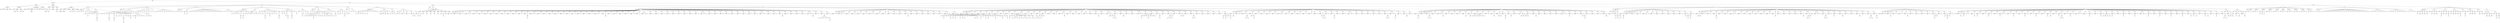 digraph Tree {
	"t0" [label = "TEI"];
	"t1" [label = "teiHeader"];
	"t2" [label = "fileDesc"];
	"t3" [label = "titleStmt"];
	"t4" [label = "title"];
	"t5" [label = "author"];
	"t6" [label = "principal"];
	"t7" [label = "editor"];
	"t8" [label = "editionStmt"];
	"t9" [label = "edition"];
	"t10" [label = "respStmt"];
	"t11" [label = "name"];
	"t12" [label = "resp"];
	"t13" [label = "respStmt"];
	"t14" [label = "name"];
	"t15" [label = "resp"];
	"t16" [label = "publicationStmt"];
	"t17" [label = "publisher"];
	"t18" [label = "date"];
	"t19" [label = "availability"];
	"t20" [label = "licence"];
	"t21" [label = "idno"];
	"t22" [label = "idno"];
	"t23" [label = "idno"];
	"t24" [label = "idno"];
	"t25" [label = "idno"];
	"t26" [label = "sourceDesc"];
	"t27" [label = "bibl"];
	"t28" [label = "author"];
	"t29" [label = "title"];
	"t30" [label = "profileDesc"];
	"t31" [label = "creation"];
	"t32" [label = "date"];
	"t33" [label = "langUsage"];
	"t34" [label = "language"];
	"t35" [label = "textClass"];
	"t36" [label = "keywords"];
	"t37" [label = "term"];
	"t38" [label = "text"];
	"t39" [label = "front"];
	"t40" [label = "titlePage"];
	"t41" [label = "docTitle"];
	"t42" [label = "titlePart"];
	"t43" [label = "titlePart"];
	"t44" [label = "docAuthor"];
	"t45" [label = "docImprint"];
	"t46" [label = "docImprint"];
	"t47" [label = "lb"];
	"t48" [label = "lb"];
	"t49" [label = "lb"];
	"t50" [label = "docEdition"];
	"t51" [label = "div"];
	"t52" [label = "head"];
	"t53" [label = "p"];
	"t54" [label = "hi"];
	"t55" [label = "hi"];
	"t56" [label = "hi"];
	"t57" [label = "hi"];
	"t58" [label = "p"];
	"t59" [label = "p"];
	"t60" [label = "hi"];
	"t61" [label = "hi"];
	"t62" [label = "hi"];
	"t63" [label = "hi"];
	"t64" [label = "div"];
	"t65" [label = "head"];
	"t66" [label = "div"];
	"t67" [label = "head"];
	"t68" [label = "p"];
	"t69" [label = "hi"];
	"t70" [label = "p"];
	"t71" [label = "p"];
	"t72" [label = "p"];
	"t73" [label = "quote"];
	"t74" [label = "p"];
	"t75" [label = "note"];
	"t76" [label = "hi"];
	"t77" [label = "p"];
	"t78" [label = "div"];
	"t79" [label = "head"];
	"t80" [label = "p"];
	"t81" [label = "p"];
	"t82" [label = "quote"];
	"t83" [label = "p"];
	"t84" [label = "note"];
	"t85" [label = "hi"];
	"t86" [label = "p"];
	"t87" [label = "quote"];
	"t88" [label = "p"];
	"t89" [label = "note"];
	"t90" [label = "hi"];
	"t91" [label = "p"];
	"t92" [label = "hi"];
	"t93" [label = "p"];
	"t94" [label = "p"];
	"t95" [label = "hi"];
	"t96" [label = "hi"];
	"t97" [label = "p"];
	"t98" [label = "quote"];
	"t99" [label = "p"];
	"t100" [label = "note"];
	"t101" [label = "hi"];
	"t102" [label = "hi"];
	"t103" [label = "p"];
	"t104" [label = "hi"];
	"t105" [label = "note"];
	"t106" [label = "p"];
	"t107" [label = "note"];
	"t108" [label = "hi"];
	"t109" [label = "p"];
	"t110" [label = "hi"];
	"t111" [label = "note"];
	"t112" [label = "hi"];
	"t113" [label = "hi"];
	"t114" [label = "hi"];
	"t115" [label = "hi"];
	"t116" [label = "hi"];
	"t117" [label = "p"];
	"t118" [label = "hi"];
	"t119" [label = "hi"];
	"t120" [label = "hi"];
	"t121" [label = "div"];
	"t122" [label = "head"];
	"t123" [label = "p"];
	"t124" [label = "hi"];
	"t125" [label = "hi"];
	"t126" [label = "p"];
	"t127" [label = "hi"];
	"t128" [label = "note"];
	"t129" [label = "hi"];
	"t130" [label = "hi"];
	"t131" [label = "hi"];
	"t132" [label = "hi"];
	"t133" [label = "hi"];
	"t134" [label = "p"];
	"t135" [label = "hi"];
	"t136" [label = "hi"];
	"t137" [label = "hi"];
	"t138" [label = "hi"];
	"t139" [label = "hi"];
	"t140" [label = "hi"];
	"t141" [label = "hi"];
	"t142" [label = "p"];
	"t143" [label = "hi"];
	"t144" [label = "p"];
	"t145" [label = "p"];
	"t146" [label = "hi"];
	"t147" [label = "p"];
	"t148" [label = "hi"];
	"t149" [label = "hi"];
	"t150" [label = "hi"];
	"t151" [label = "hi"];
	"t152" [label = "hi"];
	"t153" [label = "hi"];
	"t154" [label = "hi"];
	"t155" [label = "hi"];
	"t156" [label = "hi"];
	"t157" [label = "div"];
	"t158" [label = "head"];
	"t159" [label = "p"];
	"t160" [label = "hi"];
	"t161" [label = "hi"];
	"t162" [label = "hi"];
	"t163" [label = "hi"];
	"t164" [label = "p"];
	"t165" [label = "note"];
	"t166" [label = "hi"];
	"t167" [label = "note"];
	"t168" [label = "hi"];
	"t169" [label = "p"];
	"t170" [label = "hi"];
	"t171" [label = "hi"];
	"t172" [label = "hi"];
	"t173" [label = "hi"];
	"t174" [label = "hi"];
	"t175" [label = "hi"];
	"t176" [label = "hi"];
	"t177" [label = "hi"];
	"t178" [label = "hi"];
	"t179" [label = "hi"];
	"t180" [label = "hi"];
	"t181" [label = "hi"];
	"t182" [label = "hi"];
	"t183" [label = "hi"];
	"t184" [label = "hi"];
	"t185" [label = "hi"];
	"t186" [label = "p"];
	"t187" [label = "hi"];
	"t188" [label = "hi"];
	"t189" [label = "hi"];
	"t190" [label = "hi"];
	"t191" [label = "hi"];
	"t192" [label = "div"];
	"t193" [label = "head"];
	"t194" [label = "div"];
	"t195" [label = "head"];
	"t196" [label = "hi"];
	"t197" [label = "p"];
	"t198" [label = "hi"];
	"t199" [label = "hi"];
	"t200" [label = "hi"];
	"t201" [label = "quote"];
	"t202" [label = "p"];
	"t203" [label = "note"];
	"t204" [label = "hi"];
	"t205" [label = "p"];
	"t206" [label = "quote"];
	"t207" [label = "p"];
	"t208" [label = "note"];
	"t209" [label = "hi"];
	"t210" [label = "p"];
	"t211" [label = "div"];
	"t212" [label = "head"];
	"t213" [label = "p"];
	"t214" [label = "hi"];
	"t215" [label = "hi"];
	"t216" [label = "hi"];
	"t217" [label = "hi"];
	"t218" [label = "p"];
	"t219" [label = "hi"];
	"t220" [label = "hi"];
	"t221" [label = "hi"];
	"t222" [label = "div"];
	"t223" [label = "head"];
	"t224" [label = "hi"];
	"t225" [label = "p"];
	"t226" [label = "hi"];
	"t227" [label = "quote"];
	"t228" [label = "p"];
	"t229" [label = "note"];
	"t230" [label = "hi"];
	"t231" [label = "p"];
	"t232" [label = "hi"];
	"t233" [label = "p"];
	"t234" [label = "note"];
	"t235" [label = "hi"];
	"t236" [label = "p"];
	"t237" [label = "hi"];
	"t238" [label = "hi"];
	"t239" [label = "quote"];
	"t240" [label = "p"];
	"t241" [label = "p"];
	"t242" [label = "quote"];
	"t243" [label = "p"];
	"t244" [label = "note"];
	"t245" [label = "hi"];
	"t246" [label = "div"];
	"t247" [label = "head"];
	"t248" [label = "p"];
	"t249" [label = "hi"];
	"t250" [label = "hi"];
	"t251" [label = "quote"];
	"t252" [label = "p"];
	"t253" [label = "hi"];
	"t254" [label = "note"];
	"t255" [label = "hi"];
	"t256" [label = "p"];
	"t257" [label = "quote"];
	"t258" [label = "p"];
	"t259" [label = "note"];
	"t260" [label = "hi"];
	"t261" [label = "p"];
	"t262" [label = "p"];
	"t263" [label = "hi"];
	"t264" [label = "div"];
	"t265" [label = "head"];
	"t266" [label = "p"];
	"t267" [label = "p"];
	"t268" [label = "note"];
	"t269" [label = "hi"];
	"t270" [label = "p"];
	"t271" [label = "p"];
	"t272" [label = "hi"];
	"t273" [label = "hi"];
	"t274" [label = "div"];
	"t275" [label = "head"];
	"t276" [label = "p"];
	"t277" [label = "hi"];
	"t278" [label = "hi"];
	"t279" [label = "hi"];
	"t280" [label = "div"];
	"t281" [label = "head"];
	"t282" [label = "div"];
	"t283" [label = "head"];
	"t284" [label = "p"];
	"t285" [label = "hi"];
	"t286" [label = "p"];
	"t287" [label = "hi"];
	"t288" [label = "hi"];
	"t289" [label = "p"];
	"t290" [label = "hi"];
	"t291" [label = "note"];
	"t292" [label = "hi"];
	"t293" [label = "p"];
	"t294" [label = "hi"];
	"t295" [label = "hi"];
	"t296" [label = "hi"];
	"t297" [label = "hi"];
	"t298" [label = "p"];
	"t299" [label = "hi"];
	"t300" [label = "hi"];
	"t301" [label = "p"];
	"t302" [label = "hi"];
	"t303" [label = "hi"];
	"t304" [label = "div"];
	"t305" [label = "head"];
	"t306" [label = "p"];
	"t307" [label = "hi"];
	"t308" [label = "div"];
	"t309" [label = "head"];
	"t310" [label = "p"];
	"t311" [label = "hi"];
	"t312" [label = "p"];
	"t313" [label = "p"];
	"t314" [label = "p"];
	"t315" [label = "p"];
	"t316" [label = "note"];
	"t317" [label = "hi"];
	"t318" [label = "div"];
	"t319" [label = "head"];
	"t320" [label = "p"];
	"t321" [label = "hi"];
	"t322" [label = "hi"];
	"t323" [label = "p"];
	"t324" [label = "hi"];
	"t325" [label = "p"];
	"t326" [label = "note"];
	"t327" [label = "hi"];
	"t328" [label = "p"];
	"t329" [label = "hi"];
	"t330" [label = "hi"];
	"t331" [label = "div"];
	"t332" [label = "head"];
	"t333" [label = "p"];
	"t334" [label = "hi"];
	"t335" [label = "p"];
	"t336" [label = "hi"];
	"t337" [label = "hi"];
	"t338" [label = "hi"];
	"t339" [label = "div"];
	"t340" [label = "head"];
	"t341" [label = "div"];
	"t342" [label = "head"];
	"t343" [label = "p"];
	"t344" [label = "hi"];
	"t345" [label = "hi"];
	"t346" [label = "hi"];
	"t347" [label = "hi"];
	"t348" [label = "hi"];
	"t349" [label = "p"];
	"t350" [label = "p"];
	"t351" [label = "p"];
	"t352" [label = "hi"];
	"t353" [label = "p"];
	"t354" [label = "p"];
	"t355" [label = "p"];
	"t356" [label = "p"];
	"t357" [label = "p"];
	"t358" [label = "div"];
	"t359" [label = "head"];
	"t360" [label = "p"];
	"t361" [label = "list"];
	"t362" [label = "item"];
	"t363" [label = "item"];
	"t364" [label = "item"];
	"t365" [label = "item"];
	"t366" [label = "p"];
	"t367" [label = "p"];
	"t368" [label = "div"];
	"t369" [label = "head"];
	"t370" [label = "p"];
	"t371" [label = "hi"];
	"t372" [label = "hi"];
	"t373" [label = "hi"];
	"t374" [label = "div"];
	"t375" [label = "head"];
	"t376" [label = "div"];
	"t377" [label = "head"];
	"t378" [label = "p"];
	"t379" [label = "div"];
	"t380" [label = "head"];
	"t381" [label = "p"];
	"t382" [label = "div"];
	"t383" [label = "head"];
	"t384" [label = "p"];
	"t385" [label = "div"];
	"t386" [label = "head"];
	"t387" [label = "p"];
	"t388" [label = "hi"];
	"t389" [label = "hi"];
	"t390" [label = "div"];
	"t391" [label = "head"];
	"t392" [label = "p"];
	"t393" [label = "hi"];
	"t394" [label = "hi"];
	"t395" [label = "body"];
	"t396" [label = "head"];
	"t397" [label = "lb"];
	"t398" [label = "div"];
	"t399" [label = "pb"];
	"t400" [label = "head"];
	"t401" [label = "castList"];
	"t402" [label = "castItem"];
	"t403" [label = "role"];
	"t404" [label = "castItem"];
	"t405" [label = "role"];
	"t406" [label = "castItem"];
	"t407" [label = "role"];
	"t408" [label = "castItem"];
	"t409" [label = "role"];
	"t410" [label = "castItem"];
	"t411" [label = "role"];
	"t412" [label = "castItem"];
	"t413" [label = "role"];
	"t414" [label = "castItem"];
	"t415" [label = "role"];
	"t416" [label = "castItem"];
	"t417" [label = "role"];
	"t418" [label = "hi"];
	"t419" [label = "castItem"];
	"t420" [label = "role"];
	"t421" [label = "div"];
	"t422" [label = "pb"];
	"t423" [label = "head"];
	"t424" [label = "div"];
	"t425" [label = "head"];
	"t426" [label = "stage"];
	"t427" [label = "sp"];
	"t428" [label = "speaker"];
	"t429" [label = "p"];
	"t430" [label = "sp"];
	"t431" [label = "speaker"];
	"t432" [label = "p"];
	"t433" [label = "sp"];
	"t434" [label = "speaker"];
	"t435" [label = "p"];
	"t436" [label = "sp"];
	"t437" [label = "speaker"];
	"t438" [label = "pb"];
	"t439" [label = "p"];
	"t440" [label = "sp"];
	"t441" [label = "speaker"];
	"t442" [label = "p"];
	"t443" [label = "sp"];
	"t444" [label = "speaker"];
	"t445" [label = "p"];
	"t446" [label = "sp"];
	"t447" [label = "speaker"];
	"t448" [label = "p"];
	"t449" [label = "sp"];
	"t450" [label = "speaker"];
	"t451" [label = "p"];
	"t452" [label = "sp"];
	"t453" [label = "speaker"];
	"t454" [label = "p"];
	"t455" [label = "sp"];
	"t456" [label = "speaker"];
	"t457" [label = "p"];
	"t458" [label = "sp"];
	"t459" [label = "speaker"];
	"t460" [label = "p"];
	"t461" [label = "sp"];
	"t462" [label = "speaker"];
	"t463" [label = "p"];
	"t464" [label = "sp"];
	"t465" [label = "speaker"];
	"t466" [label = "p"];
	"t467" [label = "sp"];
	"t468" [label = "speaker"];
	"t469" [label = "p"];
	"t470" [label = "note"];
	"t471" [label = "hi"];
	"t472" [label = "sp"];
	"t473" [label = "speaker"];
	"t474" [label = "pb"];
	"t475" [label = "p"];
	"t476" [label = "sp"];
	"t477" [label = "speaker"];
	"t478" [label = "p"];
	"t479" [label = "sp"];
	"t480" [label = "speaker"];
	"t481" [label = "p"];
	"t482" [label = "sp"];
	"t483" [label = "speaker"];
	"t484" [label = "p"];
	"t485" [label = "sp"];
	"t486" [label = "speaker"];
	"t487" [label = "p"];
	"t488" [label = "sp"];
	"t489" [label = "speaker"];
	"t490" [label = "p"];
	"t491" [label = "sp"];
	"t492" [label = "speaker"];
	"t493" [label = "p"];
	"t494" [label = "sp"];
	"t495" [label = "speaker"];
	"t496" [label = "p"];
	"t497" [label = "sp"];
	"t498" [label = "speaker"];
	"t499" [label = "p"];
	"t500" [label = "sp"];
	"t501" [label = "speaker"];
	"t502" [label = "p"];
	"t503" [label = "sp"];
	"t504" [label = "speaker"];
	"t505" [label = "p"];
	"t506" [label = "sp"];
	"t507" [label = "speaker"];
	"t508" [label = "pb"];
	"t509" [label = "p"];
	"t510" [label = "sp"];
	"t511" [label = "speaker"];
	"t512" [label = "p"];
	"t513" [label = "note"];
	"t514" [label = "sp"];
	"t515" [label = "speaker"];
	"t516" [label = "p"];
	"t517" [label = "sp"];
	"t518" [label = "speaker"];
	"t519" [label = "p"];
	"t520" [label = "sp"];
	"t521" [label = "speaker"];
	"t522" [label = "p"];
	"t523" [label = "sp"];
	"t524" [label = "speaker"];
	"t525" [label = "p"];
	"t526" [label = "sp"];
	"t527" [label = "speaker"];
	"t528" [label = "p"];
	"t529" [label = "sp"];
	"t530" [label = "speaker"];
	"t531" [label = "p"];
	"t532" [label = "sp"];
	"t533" [label = "speaker"];
	"t534" [label = "pb"];
	"t535" [label = "p"];
	"t536" [label = "sp"];
	"t537" [label = "speaker"];
	"t538" [label = "p"];
	"t539" [label = "sp"];
	"t540" [label = "speaker"];
	"t541" [label = "p"];
	"t542" [label = "sp"];
	"t543" [label = "speaker"];
	"t544" [label = "p"];
	"t545" [label = "sp"];
	"t546" [label = "speaker"];
	"t547" [label = "p"];
	"t548" [label = "sp"];
	"t549" [label = "speaker"];
	"t550" [label = "p"];
	"t551" [label = "sp"];
	"t552" [label = "speaker"];
	"t553" [label = "p"];
	"t554" [label = "sp"];
	"t555" [label = "speaker"];
	"t556" [label = "p"];
	"t557" [label = "sp"];
	"t558" [label = "speaker"];
	"t559" [label = "p"];
	"t560" [label = "sp"];
	"t561" [label = "speaker"];
	"t562" [label = "p"];
	"t563" [label = "sp"];
	"t564" [label = "speaker"];
	"t565" [label = "pb"];
	"t566" [label = "p"];
	"t567" [label = "sp"];
	"t568" [label = "speaker"];
	"t569" [label = "p"];
	"t570" [label = "sp"];
	"t571" [label = "speaker"];
	"t572" [label = "p"];
	"t573" [label = "sp"];
	"t574" [label = "speaker"];
	"t575" [label = "p"];
	"t576" [label = "sp"];
	"t577" [label = "speaker"];
	"t578" [label = "p"];
	"t579" [label = "sp"];
	"t580" [label = "speaker"];
	"t581" [label = "p"];
	"t582" [label = "sp"];
	"t583" [label = "speaker"];
	"t584" [label = "p"];
	"t585" [label = "sp"];
	"t586" [label = "speaker"];
	"t587" [label = "p"];
	"t588" [label = "sp"];
	"t589" [label = "speaker"];
	"t590" [label = "p"];
	"t591" [label = "sp"];
	"t592" [label = "speaker"];
	"t593" [label = "p"];
	"t594" [label = "sp"];
	"t595" [label = "speaker"];
	"t596" [label = "pb"];
	"t597" [label = "p"];
	"t598" [label = "sp"];
	"t599" [label = "speaker"];
	"t600" [label = "p"];
	"t601" [label = "sp"];
	"t602" [label = "speaker"];
	"t603" [label = "p"];
	"t604" [label = "sp"];
	"t605" [label = "speaker"];
	"t606" [label = "p"];
	"t607" [label = "note"];
	"t608" [label = "sp"];
	"t609" [label = "speaker"];
	"t610" [label = "p"];
	"t611" [label = "sp"];
	"t612" [label = "speaker"];
	"t613" [label = "p"];
	"t614" [label = "sp"];
	"t615" [label = "speaker"];
	"t616" [label = "p"];
	"t617" [label = "sp"];
	"t618" [label = "speaker"];
	"t619" [label = "p"];
	"t620" [label = "sp"];
	"t621" [label = "speaker"];
	"t622" [label = "pb"];
	"t623" [label = "p"];
	"t624" [label = "note"];
	"t625" [label = "sp"];
	"t626" [label = "speaker"];
	"t627" [label = "p"];
	"t628" [label = "sp"];
	"t629" [label = "speaker"];
	"t630" [label = "p"];
	"t631" [label = "note"];
	"t632" [label = "hi"];
	"t633" [label = "hi"];
	"t634" [label = "hi"];
	"t635" [label = "hi"];
	"t636" [label = "hi"];
	"t637" [label = "hi"];
	"t638" [label = "hi"];
	"t639" [label = "sp"];
	"t640" [label = "speaker"];
	"t641" [label = "p"];
	"t642" [label = "div"];
	"t643" [label = "head"];
	"t644" [label = "stage"];
	"t645" [label = "sp"];
	"t646" [label = "speaker"];
	"t647" [label = "p"];
	"t648" [label = "sp"];
	"t649" [label = "speaker"];
	"t650" [label = "pb"];
	"t651" [label = "p"];
	"t652" [label = "sp"];
	"t653" [label = "speaker"];
	"t654" [label = "p"];
	"t655" [label = "sp"];
	"t656" [label = "speaker"];
	"t657" [label = "p"];
	"t658" [label = "sp"];
	"t659" [label = "speaker"];
	"t660" [label = "p"];
	"t661" [label = "sp"];
	"t662" [label = "speaker"];
	"t663" [label = "p"];
	"t664" [label = "sp"];
	"t665" [label = "speaker"];
	"t666" [label = "pb"];
	"t667" [label = "p"];
	"t668" [label = "sp"];
	"t669" [label = "speaker"];
	"t670" [label = "p"];
	"t671" [label = "sp"];
	"t672" [label = "speaker"];
	"t673" [label = "p"];
	"t674" [label = "sp"];
	"t675" [label = "speaker"];
	"t676" [label = "p"];
	"t677" [label = "sp"];
	"t678" [label = "speaker"];
	"t679" [label = "p"];
	"t680" [label = "sp"];
	"t681" [label = "speaker"];
	"t682" [label = "p"];
	"t683" [label = "sp"];
	"t684" [label = "speaker"];
	"t685" [label = "p"];
	"t686" [label = "pb"];
	"t687" [label = "sp"];
	"t688" [label = "speaker"];
	"t689" [label = "p"];
	"t690" [label = "sp"];
	"t691" [label = "speaker"];
	"t692" [label = "p"];
	"t693" [label = "sp"];
	"t694" [label = "speaker"];
	"t695" [label = "p"];
	"t696" [label = "sp"];
	"t697" [label = "speaker"];
	"t698" [label = "p"];
	"t699" [label = "sp"];
	"t700" [label = "speaker"];
	"t701" [label = "p"];
	"t702" [label = "sp"];
	"t703" [label = "speaker"];
	"t704" [label = "p"];
	"t705" [label = "sp"];
	"t706" [label = "speaker"];
	"t707" [label = "p"];
	"t708" [label = "p"];
	"t709" [label = "sp"];
	"t710" [label = "speaker"];
	"t711" [label = "pb"];
	"t712" [label = "p"];
	"t713" [label = "div"];
	"t714" [label = "head"];
	"t715" [label = "stage"];
	"t716" [label = "sp"];
	"t717" [label = "speaker"];
	"t718" [label = "p"];
	"t719" [label = "ref"];
	"t720" [label = "note"];
	"t721" [label = "hi"];
	"t722" [label = "sp"];
	"t723" [label = "speaker"];
	"t724" [label = "p"];
	"t725" [label = "ref"];
	"t726" [label = "ref"];
	"t727" [label = "note"];
	"t728" [label = "hi"];
	"t729" [label = "sp"];
	"t730" [label = "speaker"];
	"t731" [label = "p"];
	"t732" [label = "sp"];
	"t733" [label = "speaker"];
	"t734" [label = "p"];
	"t735" [label = "note"];
	"t736" [label = "hi"];
	"t737" [label = "note"];
	"t738" [label = "hi"];
	"t739" [label = "pb"];
	"t740" [label = "note"];
	"t741" [label = "hi"];
	"t742" [label = "note"];
	"t743" [label = "hi"];
	"t744" [label = "hi"];
	"t745" [label = "ref"];
	"t746" [label = "pb"];
	"t747" [label = "ref"];
	"t748" [label = "ref"];
	"t749" [label = "ref"];
	"t750" [label = "note"];
	"t751" [label = "hi"];
	"t752" [label = "hi"];
	"t753" [label = "ref"];
	"t754" [label = "note"];
	"t755" [label = "hi"];
	"t756" [label = "note"];
	"t757" [label = "note"];
	"t758" [label = "hi"];
	"t759" [label = "note"];
	"t760" [label = "hi"];
	"t761" [label = "pb"];
	"t762" [label = "note"];
	"t763" [label = "note"];
	"t764" [label = "hi"];
	"t765" [label = "sp"];
	"t766" [label = "speaker"];
	"t767" [label = "p"];
	"t768" [label = "sp"];
	"t769" [label = "speaker"];
	"t770" [label = "p"];
	"t771" [label = "pb"];
	"t772" [label = "note"];
	"t773" [label = "note"];
	"t774" [label = "hi"];
	"t775" [label = "sp"];
	"t776" [label = "speaker"];
	"t777" [label = "p"];
	"t778" [label = "sp"];
	"t779" [label = "speaker"];
	"t780" [label = "p"];
	"t781" [label = "ref"];
	"t782" [label = "note"];
	"t783" [label = "hi"];
	"t784" [label = "sp"];
	"t785" [label = "speaker"];
	"t786" [label = "p"];
	"t787" [label = "sp"];
	"t788" [label = "speaker"];
	"t789" [label = "p"];
	"t790" [label = "note"];
	"t791" [label = "hi"];
	"t792" [label = "pb"];
	"t793" [label = "note"];
	"t794" [label = "note"];
	"t795" [label = "hi"];
	"t796" [label = "hi"];
	"t797" [label = "note"];
	"t798" [label = "hi"];
	"t799" [label = "note"];
	"t800" [label = "hi"];
	"t801" [label = "hi"];
	"t802" [label = "note"];
	"t803" [label = "hi"];
	"t804" [label = "hi"];
	"t805" [label = "hi"];
	"t806" [label = "note"];
	"t807" [label = "hi"];
	"t808" [label = "note"];
	"t809" [label = "hi"];
	"t810" [label = "hi"];
	"t811" [label = "note"];
	"t812" [label = "hi"];
	"t813" [label = "hi"];
	"t814" [label = "sp"];
	"t815" [label = "speaker"];
	"t816" [label = "pb"];
	"t817" [label = "p"];
	"t818" [label = "sp"];
	"t819" [label = "speaker"];
	"t820" [label = "p"];
	"t821" [label = "sp"];
	"t822" [label = "speaker"];
	"t823" [label = "p"];
	"t824" [label = "sp"];
	"t825" [label = "speaker"];
	"t826" [label = "p"];
	"t827" [label = "note"];
	"t828" [label = "hi"];
	"t829" [label = "note"];
	"t830" [label = "ref"];
	"t831" [label = "sp"];
	"t832" [label = "speaker"];
	"t833" [label = "p"];
	"t834" [label = "sp"];
	"t835" [label = "speaker"];
	"t836" [label = "p"];
	"t837" [label = "sp"];
	"t838" [label = "speaker"];
	"t839" [label = "p"];
	"t840" [label = "sp"];
	"t841" [label = "speaker"];
	"t842" [label = "pb"];
	"t843" [label = "p"];
	"t844" [label = "ref"];
	"t845" [label = "sp"];
	"t846" [label = "speaker"];
	"t847" [label = "p"];
	"t848" [label = "sp"];
	"t849" [label = "speaker"];
	"t850" [label = "p"];
	"t851" [label = "sp"];
	"t852" [label = "speaker"];
	"t853" [label = "p"];
	"t854" [label = "sp"];
	"t855" [label = "speaker"];
	"t856" [label = "p"];
	"t857" [label = "sp"];
	"t858" [label = "speaker"];
	"t859" [label = "p"];
	"t860" [label = "sp"];
	"t861" [label = "speaker"];
	"t862" [label = "p"];
	"t863" [label = "ref"];
	"t864" [label = "sp"];
	"t865" [label = "speaker"];
	"t866" [label = "p"];
	"t867" [label = "sp"];
	"t868" [label = "speaker"];
	"t869" [label = "pb"];
	"t870" [label = "p"];
	"t871" [label = "note"];
	"t872" [label = "note"];
	"t873" [label = "note"];
	"t874" [label = "hi"];
	"t875" [label = "hi"];
	"t876" [label = "sp"];
	"t877" [label = "speaker"];
	"t878" [label = "p"];
	"t879" [label = "sp"];
	"t880" [label = "speaker"];
	"t881" [label = "p"];
	"t882" [label = "note"];
	"t883" [label = "sp"];
	"t884" [label = "speaker"];
	"t885" [label = "p"];
	"t886" [label = "sp"];
	"t887" [label = "speaker"];
	"t888" [label = "p"];
	"t889" [label = "sp"];
	"t890" [label = "speaker"];
	"t891" [label = "pb"];
	"t892" [label = "p"];
	"t893" [label = "sp"];
	"t894" [label = "speaker"];
	"t895" [label = "p"];
	"t896" [label = "note"];
	"t897" [label = "hi"];
	"t898" [label = "ref"];
	"t899" [label = "ref"];
	"t900" [label = "note"];
	"t901" [label = "hi"];
	"t902" [label = "ref"];
	"t903" [label = "pb"];
	"t904" [label = "ref"];
	"t905" [label = "sp"];
	"t906" [label = "speaker"];
	"t907" [label = "p"];
	"t908" [label = "sp"];
	"t909" [label = "speaker"];
	"t910" [label = "p"];
	"t911" [label = "note"];
	"t912" [label = "hi"];
	"t913" [label = "sp"];
	"t914" [label = "speaker"];
	"t915" [label = "p"];
	"t916" [label = "sp"];
	"t917" [label = "speaker"];
	"t918" [label = "p"];
	"t919" [label = "note"];
	"t920" [label = "hi"];
	"t921" [label = "hi"];
	"t922" [label = "hi"];
	"t923" [label = "ref"];
	"t924" [label = "sp"];
	"t925" [label = "speaker"];
	"t926" [label = "p"];
	"t927" [label = "sp"];
	"t928" [label = "speaker"];
	"t929" [label = "p"];
	"t930" [label = "ref"];
	"t931" [label = "pb"];
	"t932" [label = "sp"];
	"t933" [label = "speaker"];
	"t934" [label = "p"];
	"t935" [label = "sp"];
	"t936" [label = "speaker"];
	"t937" [label = "p"];
	"t938" [label = "note"];
	"t939" [label = "hi"];
	"t940" [label = "hi"];
	"t941" [label = "sp"];
	"t942" [label = "speaker"];
	"t943" [label = "p"];
	"t944" [label = "sp"];
	"t945" [label = "speaker"];
	"t946" [label = "p"];
	"t947" [label = "sp"];
	"t948" [label = "speaker"];
	"t949" [label = "p"];
	"t950" [label = "sp"];
	"t951" [label = "speaker"];
	"t952" [label = "p"];
	"t953" [label = "sp"];
	"t954" [label = "speaker"];
	"t955" [label = "p"];
	"t956" [label = "sp"];
	"t957" [label = "speaker"];
	"t958" [label = "p"];
	"t959" [label = "note"];
	"t960" [label = "hi"];
	"t961" [label = "note"];
	"t962" [label = "hi"];
	"t963" [label = "pb"];
	"t964" [label = "note"];
	"t965" [label = "hi"];
	"t966" [label = "div"];
	"t967" [label = "head"];
	"t968" [label = "stage"];
	"t969" [label = "sp"];
	"t970" [label = "speaker"];
	"t971" [label = "p"];
	"t972" [label = "note"];
	"t973" [label = "sp"];
	"t974" [label = "speaker"];
	"t975" [label = "p"];
	"t976" [label = "sp"];
	"t977" [label = "speaker"];
	"t978" [label = "pb"];
	"t979" [label = "p"];
	"t980" [label = "note"];
	"t981" [label = "hi"];
	"t982" [label = "hi"];
	"t983" [label = "sp"];
	"t984" [label = "speaker"];
	"t985" [label = "p"];
	"t986" [label = "note"];
	"t987" [label = "note"];
	"t988" [label = "hi"];
	"t989" [label = "sp"];
	"t990" [label = "speaker"];
	"t991" [label = "p"];
	"t992" [label = "sp"];
	"t993" [label = "speaker"];
	"t994" [label = "p"];
	"t995" [label = "sp"];
	"t996" [label = "speaker"];
	"t997" [label = "p"];
	"t998" [label = "sp"];
	"t999" [label = "speaker"];
	"t1000" [label = "p"];
	"t1001" [label = "sp"];
	"t1002" [label = "speaker"];
	"t1003" [label = "pb"];
	"t1004" [label = "p"];
	"t1005" [label = "sp"];
	"t1006" [label = "speaker"];
	"t1007" [label = "p"];
	"t1008" [label = "sp"];
	"t1009" [label = "speaker"];
	"t1010" [label = "p"];
	"t1011" [label = "sp"];
	"t1012" [label = "speaker"];
	"t1013" [label = "p"];
	"t1014" [label = "sp"];
	"t1015" [label = "speaker"];
	"t1016" [label = "p"];
	"t1017" [label = "sp"];
	"t1018" [label = "speaker"];
	"t1019" [label = "p"];
	"t1020" [label = "sp"];
	"t1021" [label = "speaker"];
	"t1022" [label = "p"];
	"t1023" [label = "sp"];
	"t1024" [label = "speaker"];
	"t1025" [label = "p"];
	"t1026" [label = "pb"];
	"t1027" [label = "note"];
	"t1028" [label = "hi"];
	"t1029" [label = "hi"];
	"t1030" [label = "sp"];
	"t1031" [label = "speaker"];
	"t1032" [label = "p"];
	"t1033" [label = "sp"];
	"t1034" [label = "speaker"];
	"t1035" [label = "p"];
	"t1036" [label = "note"];
	"t1037" [label = "hi"];
	"t1038" [label = "sp"];
	"t1039" [label = "speaker"];
	"t1040" [label = "p"];
	"t1041" [label = "sp"];
	"t1042" [label = "speaker"];
	"t1043" [label = "p"];
	"t1044" [label = "sp"];
	"t1045" [label = "speaker"];
	"t1046" [label = "pb"];
	"t1047" [label = "p"];
	"t1048" [label = "sp"];
	"t1049" [label = "speaker"];
	"t1050" [label = "p"];
	"t1051" [label = "sp"];
	"t1052" [label = "speaker"];
	"t1053" [label = "p"];
	"t1054" [label = "sp"];
	"t1055" [label = "speaker"];
	"t1056" [label = "p"];
	"t1057" [label = "sp"];
	"t1058" [label = "speaker"];
	"t1059" [label = "p"];
	"t1060" [label = "sp"];
	"t1061" [label = "speaker"];
	"t1062" [label = "p"];
	"t1063" [label = "sp"];
	"t1064" [label = "speaker"];
	"t1065" [label = "p"];
	"t1066" [label = "note"];
	"t1067" [label = "hi"];
	"t1068" [label = "hi"];
	"t1069" [label = "sp"];
	"t1070" [label = "speaker"];
	"t1071" [label = "pb"];
	"t1072" [label = "p"];
	"t1073" [label = "note"];
	"t1074" [label = "hi"];
	"t1075" [label = "sp"];
	"t1076" [label = "speaker"];
	"t1077" [label = "p"];
	"t1078" [label = "sp"];
	"t1079" [label = "speaker"];
	"t1080" [label = "p"];
	"t1081" [label = "note"];
	"t1082" [label = "sp"];
	"t1083" [label = "speaker"];
	"t1084" [label = "p"];
	"t1085" [label = "div"];
	"t1086" [label = "pb"];
	"t1087" [label = "head"];
	"t1088" [label = "stage"];
	"t1089" [label = "sp"];
	"t1090" [label = "speaker"];
	"t1091" [label = "p"];
	"t1092" [label = "note"];
	"t1093" [label = "hi"];
	"t1094" [label = "sp"];
	"t1095" [label = "speaker"];
	"t1096" [label = "p"];
	"t1097" [label = "sp"];
	"t1098" [label = "speaker"];
	"t1099" [label = "p"];
	"t1100" [label = "note"];
	"t1101" [label = "hi"];
	"t1102" [label = "hi"];
	"t1103" [label = "sp"];
	"t1104" [label = "speaker"];
	"t1105" [label = "p"];
	"t1106" [label = "sp"];
	"t1107" [label = "speaker"];
	"t1108" [label = "pb"];
	"t1109" [label = "p"];
	"t1110" [label = "ref"];
	"t1111" [label = "sp"];
	"t1112" [label = "speaker"];
	"t1113" [label = "p"];
	"t1114" [label = "sp"];
	"t1115" [label = "speaker"];
	"t1116" [label = "p"];
	"t1117" [label = "sp"];
	"t1118" [label = "speaker"];
	"t1119" [label = "p"];
	"t1120" [label = "sp"];
	"t1121" [label = "speaker"];
	"t1122" [label = "p"];
	"t1123" [label = "ref"];
	"t1124" [label = "sp"];
	"t1125" [label = "speaker"];
	"t1126" [label = "p"];
	"t1127" [label = "note"];
	"t1128" [label = "sp"];
	"t1129" [label = "speaker"];
	"t1130" [label = "p"];
	"t1131" [label = "ref"];
	"t1132" [label = "ref"];
	"t1133" [label = "ref"];
	"t1134" [label = "ref"];
	"t1135" [label = "ref"];
	"t1136" [label = "pb"];
	"t1137" [label = "sp"];
	"t1138" [label = "speaker"];
	"t1139" [label = "p"];
	"t1140" [label = "sp"];
	"t1141" [label = "speaker"];
	"t1142" [label = "p"];
	"t1143" [label = "sp"];
	"t1144" [label = "speaker"];
	"t1145" [label = "p"];
	"t1146" [label = "ref"];
	"t1147" [label = "sp"];
	"t1148" [label = "speaker"];
	"t1149" [label = "p"];
	"t1150" [label = "note"];
	"t1151" [label = "ref"];
	"t1152" [label = "sp"];
	"t1153" [label = "speaker"];
	"t1154" [label = "p"];
	"t1155" [label = "note"];
	"t1156" [label = "hi"];
	"t1157" [label = "sp"];
	"t1158" [label = "speaker"];
	"t1159" [label = "p"];
	"t1160" [label = "ref"];
	"t1161" [label = "sp"];
	"t1162" [label = "speaker"];
	"t1163" [label = "p"];
	"t1164" [label = "sp"];
	"t1165" [label = "speaker"];
	"t1166" [label = "pb"];
	"t1167" [label = "p"];
	"t1168" [label = "ref"];
	"t1169" [label = "note"];
	"t1170" [label = "ref"];
	"t1171" [label = "ref"];
	"t1172" [label = "sp"];
	"t1173" [label = "speaker"];
	"t1174" [label = "p"];
	"t1175" [label = "sp"];
	"t1176" [label = "speaker"];
	"t1177" [label = "p"];
	"t1178" [label = "ref"];
	"t1179" [label = "sp"];
	"t1180" [label = "speaker"];
	"t1181" [label = "p"];
	"t1182" [label = "sp"];
	"t1183" [label = "speaker"];
	"t1184" [label = "p"];
	"t1185" [label = "sp"];
	"t1186" [label = "speaker"];
	"t1187" [label = "p"];
	"t1188" [label = "sp"];
	"t1189" [label = "speaker"];
	"t1190" [label = "p"];
	"t1191" [label = "sp"];
	"t1192" [label = "speaker"];
	"t1193" [label = "pb"];
	"t1194" [label = "p"];
	"t1195" [label = "sp"];
	"t1196" [label = "speaker"];
	"t1197" [label = "hi"];
	"t1198" [label = "p"];
	"t1199" [label = "sp"];
	"t1200" [label = "speaker"];
	"t1201" [label = "p"];
	"t1202" [label = "sp"];
	"t1203" [label = "speaker"];
	"t1204" [label = "p"];
	"t1205" [label = "ref"];
	"t1206" [label = "note"];
	"t1207" [label = "hi"];
	"t1208" [label = "sp"];
	"t1209" [label = "speaker"];
	"t1210" [label = "p"];
	"t1211" [label = "sp"];
	"t1212" [label = "speaker"];
	"t1213" [label = "p"];
	"t1214" [label = "sp"];
	"t1215" [label = "speaker"];
	"t1216" [label = "p"];
	"t1217" [label = "sp"];
	"t1218" [label = "speaker"];
	"t1219" [label = "p"];
	"t1220" [label = "note"];
	"t1221" [label = "label"];
	"t1222" [label = "div"];
	"t1223" [label = "pb"];
	"t1224" [label = "head"];
	"t1225" [label = "div"];
	"t1226" [label = "head"];
	"t1227" [label = "stage"];
	"t1228" [label = "sp"];
	"t1229" [label = "speaker"];
	"t1230" [label = "p"];
	"t1231" [label = "sp"];
	"t1232" [label = "speaker"];
	"t1233" [label = "p"];
	"t1234" [label = "pb"];
	"t1235" [label = "note"];
	"t1236" [label = "hi"];
	"t1237" [label = "hi"];
	"t1238" [label = "note"];
	"t1239" [label = "hi"];
	"t1240" [label = "div"];
	"t1241" [label = "pb"];
	"t1242" [label = "head"];
	"t1243" [label = "stage"];
	"t1244" [label = "sp"];
	"t1245" [label = "speaker"];
	"t1246" [label = "p"];
	"t1247" [label = "note"];
	"t1248" [label = "hi"];
	"t1249" [label = "sp"];
	"t1250" [label = "speaker"];
	"t1251" [label = "p"];
	"t1252" [label = "sp"];
	"t1253" [label = "speaker"];
	"t1254" [label = "p"];
	"t1255" [label = "sp"];
	"t1256" [label = "speaker"];
	"t1257" [label = "p"];
	"t1258" [label = "sp"];
	"t1259" [label = "speaker"];
	"t1260" [label = "pb"];
	"t1261" [label = "p"];
	"t1262" [label = "sp"];
	"t1263" [label = "speaker"];
	"t1264" [label = "p"];
	"t1265" [label = "sp"];
	"t1266" [label = "speaker"];
	"t1267" [label = "p"];
	"t1268" [label = "sp"];
	"t1269" [label = "speaker"];
	"t1270" [label = "p"];
	"t1271" [label = "sp"];
	"t1272" [label = "speaker"];
	"t1273" [label = "p"];
	"t1274" [label = "sp"];
	"t1275" [label = "speaker"];
	"t1276" [label = "p"];
	"t1277" [label = "sp"];
	"t1278" [label = "speaker"];
	"t1279" [label = "p"];
	"t1280" [label = "sp"];
	"t1281" [label = "speaker"];
	"t1282" [label = "p"];
	"t1283" [label = "pb"];
	"t1284" [label = "note"];
	"t1285" [label = "hi"];
	"t1286" [label = "note"];
	"t1287" [label = "hi"];
	"t1288" [label = "sp"];
	"t1289" [label = "speaker"];
	"t1290" [label = "p"];
	"t1291" [label = "div"];
	"t1292" [label = "head"];
	"t1293" [label = "stage"];
	"t1294" [label = "sp"];
	"t1295" [label = "speaker"];
	"t1296" [label = "p"];
	"t1297" [label = "note"];
	"t1298" [label = "pb"];
	"t1299" [label = "sp"];
	"t1300" [label = "speaker"];
	"t1301" [label = "p"];
	"t1302" [label = "sp"];
	"t1303" [label = "speaker"];
	"t1304" [label = "p"];
	"t1305" [label = "sp"];
	"t1306" [label = "speaker"];
	"t1307" [label = "p"];
	"t1308" [label = "note"];
	"t1309" [label = "hi"];
	"t1310" [label = "sp"];
	"t1311" [label = "speaker"];
	"t1312" [label = "p"];
	"t1313" [label = "sp"];
	"t1314" [label = "speaker"];
	"t1315" [label = "p"];
	"t1316" [label = "sp"];
	"t1317" [label = "speaker"];
	"t1318" [label = "pb"];
	"t1319" [label = "p"];
	"t1320" [label = "sp"];
	"t1321" [label = "speaker"];
	"t1322" [label = "p"];
	"t1323" [label = "sp"];
	"t1324" [label = "speaker"];
	"t1325" [label = "p"];
	"t1326" [label = "sp"];
	"t1327" [label = "speaker"];
	"t1328" [label = "p"];
	"t1329" [label = "sp"];
	"t1330" [label = "speaker"];
	"t1331" [label = "p"];
	"t1332" [label = "sp"];
	"t1333" [label = "speaker"];
	"t1334" [label = "p"];
	"t1335" [label = "sp"];
	"t1336" [label = "speaker"];
	"t1337" [label = "p"];
	"t1338" [label = "sp"];
	"t1339" [label = "speaker"];
	"t1340" [label = "p"];
	"t1341" [label = "pb"];
	"t1342" [label = "sp"];
	"t1343" [label = "speaker"];
	"t1344" [label = "p"];
	"t1345" [label = "sp"];
	"t1346" [label = "speaker"];
	"t1347" [label = "p"];
	"t1348" [label = "sp"];
	"t1349" [label = "speaker"];
	"t1350" [label = "p"];
	"t1351" [label = "sp"];
	"t1352" [label = "speaker"];
	"t1353" [label = "p"];
	"t1354" [label = "sp"];
	"t1355" [label = "speaker"];
	"t1356" [label = "p"];
	"t1357" [label = "pb"];
	"t1358" [label = "sp"];
	"t1359" [label = "speaker"];
	"t1360" [label = "p"];
	"t1361" [label = "note"];
	"t1362" [label = "hi"];
	"t1363" [label = "hi"];
	"t1364" [label = "note"];
	"t1365" [label = "stage"];
	"t1366" [label = "sp"];
	"t1367" [label = "speaker"];
	"t1368" [label = "pb"];
	"t1369" [label = "p"];
	"t1370" [label = "sp"];
	"t1371" [label = "speaker"];
	"t1372" [label = "p"];
	"t1373" [label = "note"];
	"t1374" [label = "hi"];
	"t1375" [label = "hi"];
	"t1376" [label = "sp"];
	"t1377" [label = "speaker"];
	"t1378" [label = "p"];
	"t1379" [label = "sp"];
	"t1380" [label = "speaker"];
	"t1381" [label = "hi"];
	"t1382" [label = "p"];
	"t1383" [label = "sp"];
	"t1384" [label = "speaker"];
	"t1385" [label = "p"];
	"t1386" [label = "ref"];
	"t1387" [label = "sp"];
	"t1388" [label = "speaker"];
	"t1389" [label = "p"];
	"t1390" [label = "sp"];
	"t1391" [label = "speaker"];
	"t1392" [label = "p"];
	"t1393" [label = "sp"];
	"t1394" [label = "speaker"];
	"t1395" [label = "p"];
	"t1396" [label = "pb"];
	"t1397" [label = "sp"];
	"t1398" [label = "speaker"];
	"t1399" [label = "p"];
	"t1400" [label = "sp"];
	"t1401" [label = "speaker"];
	"t1402" [label = "p"];
	"t1403" [label = "note"];
	"t1404" [label = "hi"];
	"t1405" [label = "hi"];
	"t1406" [label = "sp"];
	"t1407" [label = "speaker"];
	"t1408" [label = "p"];
	"t1409" [label = "note"];
	"t1410" [label = "hi"];
	"t1411" [label = "div"];
	"t1412" [label = "pb"];
	"t1413" [label = "head"];
	"t1414" [label = "note"];
	"t1415" [label = "stage"];
	"t1416" [label = "sp"];
	"t1417" [label = "speaker"];
	"t1418" [label = "p"];
	"t1419" [label = "sp"];
	"t1420" [label = "speaker"];
	"t1421" [label = "p"];
	"t1422" [label = "pb"];
	"t1423" [label = "sp"];
	"t1424" [label = "speaker"];
	"t1425" [label = "p"];
	"t1426" [label = "sp"];
	"t1427" [label = "speaker"];
	"t1428" [label = "p"];
	"t1429" [label = "sp"];
	"t1430" [label = "speaker"];
	"t1431" [label = "p"];
	"t1432" [label = "pb"];
	"t1433" [label = "sp"];
	"t1434" [label = "speaker"];
	"t1435" [label = "p"];
	"t1436" [label = "sp"];
	"t1437" [label = "speaker"];
	"t1438" [label = "p"];
	"t1439" [label = "sp"];
	"t1440" [label = "speaker"];
	"t1441" [label = "p"];
	"t1442" [label = "sp"];
	"t1443" [label = "speaker"];
	"t1444" [label = "p"];
	"t1445" [label = "sp"];
	"t1446" [label = "speaker"];
	"t1447" [label = "p"];
	"t1448" [label = "note"];
	"t1449" [label = "hi"];
	"t1450" [label = "pb"];
	"t1451" [label = "sp"];
	"t1452" [label = "speaker"];
	"t1453" [label = "p"];
	"t1454" [label = "sp"];
	"t1455" [label = "speaker"];
	"t1456" [label = "p"];
	"t1457" [label = "pb"];
	"t1458" [label = "note"];
	"t1459" [label = "hi"];
	"t1460" [label = "hi"];
	"t1461" [label = "sp"];
	"t1462" [label = "speaker"];
	"t1463" [label = "p"];
	"t1464" [label = "div"];
	"t1465" [label = "head"];
	"t1466" [label = "stage"];
	"t1467" [label = "hi"];
	"t1468" [label = "sp"];
	"t1469" [label = "speaker"];
	"t1470" [label = "p"];
	"t1471" [label = "hi"];
	"t1472" [label = "sp"];
	"t1473" [label = "speaker"];
	"t1474" [label = "hi"];
	"t1475" [label = "pb"];
	"t1476" [label = "p"];
	"t1477" [label = "sp"];
	"t1478" [label = "speaker"];
	"t1479" [label = "p"];
	"t1480" [label = "hi"];
	"t1481" [label = "sp"];
	"t1482" [label = "speaker"];
	"t1483" [label = "hi"];
	"t1484" [label = "p"];
	"t1485" [label = "sp"];
	"t1486" [label = "speaker"];
	"t1487" [label = "p"];
	"t1488" [label = "sp"];
	"t1489" [label = "speaker"];
	"t1490" [label = "hi"];
	"t1491" [label = "p"];
	"t1492" [label = "sp"];
	"t1493" [label = "speaker"];
	"t1494" [label = "p"];
	"t1495" [label = "sp"];
	"t1496" [label = "speaker"];
	"t1497" [label = "hi"];
	"t1498" [label = "pb"];
	"t1499" [label = "p"];
	"t1500" [label = "sp"];
	"t1501" [label = "speaker"];
	"t1502" [label = "p"];
	"t1503" [label = "sp"];
	"t1504" [label = "speaker"];
	"t1505" [label = "hi"];
	"t1506" [label = "p"];
	"t1507" [label = "sp"];
	"t1508" [label = "speaker"];
	"t1509" [label = "p"];
	"t1510" [label = "sp"];
	"t1511" [label = "speaker"];
	"t1512" [label = "hi"];
	"t1513" [label = "p"];
	"t1514" [label = "sp"];
	"t1515" [label = "speaker"];
	"t1516" [label = "p"];
	"t1517" [label = "sp"];
	"t1518" [label = "speaker"];
	"t1519" [label = "hi"];
	"t1520" [label = "p"];
	"t1521" [label = "sp"];
	"t1522" [label = "speaker"];
	"t1523" [label = "p"];
	"t1524" [label = "sp"];
	"t1525" [label = "speaker"];
	"t1526" [label = "hi"];
	"t1527" [label = "p"];
	"t1528" [label = "pb"];
	"t1529" [label = "sp"];
	"t1530" [label = "speaker"];
	"t1531" [label = "p"];
	"t1532" [label = "sp"];
	"t1533" [label = "speaker"];
	"t1534" [label = "hi"];
	"t1535" [label = "p"];
	"t1536" [label = "note"];
	"t1537" [label = "hi"];
	"t1538" [label = "hi"];
	"t1539" [label = "sp"];
	"t1540" [label = "speaker"];
	"t1541" [label = "p"];
	"t1542" [label = "sp"];
	"t1543" [label = "speaker"];
	"t1544" [label = "hi"];
	"t1545" [label = "p"];
	"t1546" [label = "sp"];
	"t1547" [label = "speaker"];
	"t1548" [label = "pb"];
	"t1549" [label = "p"];
	"t1550" [label = "sp"];
	"t1551" [label = "speaker"];
	"t1552" [label = "p"];
	"t1553" [label = "sp"];
	"t1554" [label = "speaker"];
	"t1555" [label = "hi"];
	"t1556" [label = "p"];
	"t1557" [label = "sp"];
	"t1558" [label = "speaker"];
	"t1559" [label = "p"];
	"t1560" [label = "sp"];
	"t1561" [label = "speaker"];
	"t1562" [label = "hi"];
	"t1563" [label = "p"];
	"t1564" [label = "sp"];
	"t1565" [label = "speaker"];
	"t1566" [label = "hi"];
	"t1567" [label = "note"];
	"t1568" [label = "hi"];
	"t1569" [label = "p"];
	"t1570" [label = "hi"];
	"t1571" [label = "sp"];
	"t1572" [label = "speaker"];
	"t1573" [label = "hi"];
	"t1574" [label = "p"];
	"t1575" [label = "sp"];
	"t1576" [label = "speaker"];
	"t1577" [label = "p"];
	"t1578" [label = "sp"];
	"t1579" [label = "speaker"];
	"t1580" [label = "hi"];
	"t1581" [label = "p"];
	"t1582" [label = "sp"];
	"t1583" [label = "speaker"];
	"t1584" [label = "p"];
	"t1585" [label = "sp"];
	"t1586" [label = "speaker"];
	"t1587" [label = "hi"];
	"t1588" [label = "p"];
	"t1589" [label = "sp"];
	"t1590" [label = "speaker"];
	"t1591" [label = "pb"];
	"t1592" [label = "p"];
	"t1593" [label = "sp"];
	"t1594" [label = "speaker"];
	"t1595" [label = "hi"];
	"t1596" [label = "p"];
	"t1597" [label = "sp"];
	"t1598" [label = "speaker"];
	"t1599" [label = "p"];
	"t1600" [label = "sp"];
	"t1601" [label = "speaker"];
	"t1602" [label = "hi"];
	"t1603" [label = "p"];
	"t1604" [label = "sp"];
	"t1605" [label = "speaker"];
	"t1606" [label = "p"];
	"t1607" [label = "sp"];
	"t1608" [label = "speaker"];
	"t1609" [label = "hi"];
	"t1610" [label = "p"];
	"t1611" [label = "sp"];
	"t1612" [label = "speaker"];
	"t1613" [label = "p"];
	"t1614" [label = "sp"];
	"t1615" [label = "speaker"];
	"t1616" [label = "hi"];
	"t1617" [label = "p"];
	"t1618" [label = "sp"];
	"t1619" [label = "speaker"];
	"t1620" [label = "p"];
	"t1621" [label = "hi"];
	"t1622" [label = "sp"];
	"t1623" [label = "speaker"];
	"t1624" [label = "hi"];
	"t1625" [label = "p"];
	"t1626" [label = "hi"];
	"t1627" [label = "sp"];
	"t1628" [label = "speaker"];
	"t1629" [label = "p"];
	"t1630" [label = "sp"];
	"t1631" [label = "speaker"];
	"t1632" [label = "hi"];
	"t1633" [label = "p"];
	"t1634" [label = "pb"];
	"t1635" [label = "sp"];
	"t1636" [label = "speaker"];
	"t1637" [label = "p"];
	"t1638" [label = "sp"];
	"t1639" [label = "speaker"];
	"t1640" [label = "hi"];
	"t1641" [label = "p"];
	"t1642" [label = "sp"];
	"t1643" [label = "speaker"];
	"t1644" [label = "p"];
	"t1645" [label = "note"];
	"t1646" [label = "hi"];
	"t1647" [label = "hi"];
	"t1648" [label = "div"];
	"t1649" [label = "head"];
	"t1650" [label = "stage"];
	"t1651" [label = "sp"];
	"t1652" [label = "speaker"];
	"t1653" [label = "p"];
	"t1654" [label = "note"];
	"t1655" [label = "pb"];
	"t1656" [label = "ref"];
	"t1657" [label = "stage"];
	"t1658" [label = "div"];
	"t1659" [label = "head"];
	"t1660" [label = "stage"];
	"t1661" [label = "sp"];
	"t1662" [label = "speaker"];
	"t1663" [label = "hi"];
	"t1664" [label = "p"];
	"t1665" [label = "note"];
	"t1666" [label = "sp"];
	"t1667" [label = "speaker"];
	"t1668" [label = "p"];
	"t1669" [label = "ref"];
	"t1670" [label = "label"];
	"t1671" [label = "back"];
	"t1672" [label = "div"];
	"t1673" [label = "head"];
	"t1674" [label = "entryFree"];
	"t1675" [label = "form"];
	"t1676" [label = "def"];
	"t1677" [label = "xr"];
	"t1678" [label = "entryFree"];
	"t1679" [label = "form"];
	"t1680" [label = "def"];
	"t1681" [label = "xr"];
	"t1682" [label = "entryFree"];
	"t1683" [label = "form"];
	"t1684" [label = "def"];
	"t1685" [label = "hi"];
	"t1686" [label = "hi"];
	"t1687" [label = "hi"];
	"t1688" [label = "xr"];
	"t1689" [label = "entryFree"];
	"t1690" [label = "form"];
	"t1691" [label = "def"];
	"t1692" [label = "xr"];
	"t1693" [label = "entryFree"];
	"t1694" [label = "form"];
	"t1695" [label = "def"];
	"t1696" [label = "xr"];
	"t1697" [label = "entryFree"];
	"t1698" [label = "form"];
	"t1699" [label = "def"];
	"t1700" [label = "xr"];
	"t1701" [label = "entryFree"];
	"t1702" [label = "form"];
	"t1703" [label = "def"];
	"t1704" [label = "xr"];
	"t1705" [label = "entryFree"];
	"t1706" [label = "form"];
	"t1707" [label = "def"];
	"t1708" [label = "xr"];
	"t1709" [label = "entryFree"];
	"t1710" [label = "form"];
	"t1711" [label = "def"];
	"t1712" [label = "xr"];
	"t1713" [label = "entryFree"];
	"t1714" [label = "form"];
	"t1715" [label = "def"];
	"t1716" [label = "xr"];
	"t1717" [label = "p"];
	"t1718" [label = "div"];
	"t1719" [label = "head"];
	"t1720" [label = "p"];
	"t1721" [label = "hi"];
	"t1722" [label = "hi"];
	"t1723" [label = "hi"];
	"t1724" [label = "p"];
	"t1725" [label = "hi"];
	"t1726" [label = "hi"];
	"t1727" [label = "hi"];
	"t1728" [label = "hi"];
	"t1729" [label = "hi"];
	"t1730" [label = "hi"];
	"t1731" [label = "hi"];
	"t1732" [label = "hi"];
	"t1733" [label = "hi"];
	"t1734" [label = "hi"];
	"t1735" [label = "hi"];
	"t1736" [label = "hi"];
	"t1737" [label = "hi"];
	"t1738" [label = "hi"];
	"t1739" [label = "hi"];
	"t1740" [label = "hi"];
	"t1741" [label = "hi"];
	"t1742" [label = "hi"];
	"t1743" [label = "hi"];
	"t1744" [label = "hi"];
	"t1745" [label = "hi"];
	"t1746" [label = "hi"];
	"t1747" [label = "p"];
	"t1748" [label = "hi"];
	"t1749" [label = "hi"];
	"t1750" [label = "hi"];
	"t1751" [label = "hi"];
	"t1752" [label = "hi"];
	"t1753" [label = "hi"];
	"t1754" [label = "hi"];
	"t1755" [label = "hi"];
	"t1756" [label = "p"];
	"t1757" [label = "hi"];
	"t1758" [label = "hi"];
	"t1759" [label = "hi"];
	"t1760" [label = "hi"];
	"t1761" [label = "hi"];
	"t1762" [label = "hi"];
	"t1763" [label = "hi"];
	"t1764" [label = "hi"];
	"t1765" [label = "hi"];
	"t1766" [label = "p"];
	"t1767" [label = "hi"];
	"t1768" [label = "hi"];
	"t1769" [label = "hi"];
	"t1770" [label = "hi"];
	"t1771" [label = "div"];
	"t1772" [label = "head"];
	"t1773" [label = "div"];
	"t1774" [label = "head"];
	"t1775" [label = "hi"];
	"t1776" [label = "bibl"];
	"t1777" [label = "title"];
	"t1778" [label = "bibl"];
	"t1779" [label = "title"];
	"t1780" [label = "bibl"];
	"t1781" [label = "title"];
	"t1782" [label = "bibl"];
	"t1783" [label = "title"];
	"t1784" [label = "div"];
	"t1785" [label = "head"];
	"t1786" [label = "bibl"];
	"t1787" [label = "title"];
	"t1788" [label = "bibl"];
	"t1789" [label = "title"];
	"t1790" [label = "bibl"];
	"t1791" [label = "title"];
	"t1792" [label = "div"];
	"t1793" [label = "head"];
	"t1794" [label = "bibl"];
	"t1795" [label = "title"];
	"t1796" [label = "hi"];
	"t1797" [label = "bibl"];
	"t1798" [label = "title"];
	"t1799" [label = "bibl"];
	"t1800" [label = "title"];
	"t1801" [label = "bibl"];
	"t1802" [label = "title"];
	"t1803" [label = "hi"];
	"t1804" [label = "div"];
	"t1805" [label = "head"];
	"t1806" [label = "hi"];
	"t1807" [label = "bibl"];
	"t1808" [label = "title"];
	"t1809" [label = "bibl"];
	"t1810" [label = "title"];
	"t1811" [label = "bibl"];
	"t1812" [label = "title"];
	"t1813" [label = "bibl"];
	"t1814" [label = "title"];
	"t1815" [label = "hi"];
	"t1816" [label = "div"];
	"t1817" [label = "head"];
	"t1818" [label = "bibl"];
	"t1819" [label = "title"];
	"t1820" [label = "hi"];
	"t1821" [label = "div"];
	"t1822" [label = "head"];
	"t1823" [label = "bibl"];
	"t1824" [label = "title"];
	"t1825" [label = "bibl"];
	"t1826" [label = "title"];
	"t1827" [label = "bibl"];
	"t1828" [label = "title"];
	"t1829" [label = "div"];
	"t1830" [label = "head"];
	"t1831" [label = "bibl"];
	"t1832" [label = "title"];
	"t1833" [label = "bibl"];
	"t1834" [label = "title"];
	"t1835" [label = "div"];
	"t1836" [label = "head"];
	"t1837" [label = "div"];
	"t1838" [label = "head"];
	"t1839" [label = "bibl"];
	"t1840" [label = "title"];
	"t1841" [label = "bibl"];
	"t1842" [label = "title"];
	"t1843" [label = "bibl"];
	"t1844" [label = "title"];
	"t1845" [label = "div"];
	"t1846" [label = "head"];
	"t1847" [label = "bibl"];
	"t1848" [label = "title"];
	"t1849" [label = "hi"];
	"t1850" [label = "bibl"];
	"t1851" [label = "title"];
	"t1852" [label = "hi"];
	"t0" -> "t1";
	"t1" -> "t2";
	"t2" -> "t3";
	"t3" -> "t4";
	"t3" -> "t5";
	"t3" -> "t6";
	"t3" -> "t7";
	"t2" -> "t8";
	"t8" -> "t9";
	"t8" -> "t10";
	"t10" -> "t11";
	"t10" -> "t12";
	"t8" -> "t13";
	"t13" -> "t14";
	"t13" -> "t15";
	"t2" -> "t16";
	"t16" -> "t17";
	"t16" -> "t18";
	"t16" -> "t19";
	"t19" -> "t20";
	"t16" -> "t21";
	"t16" -> "t22";
	"t16" -> "t23";
	"t16" -> "t24";
	"t16" -> "t25";
	"t2" -> "t26";
	"t26" -> "t27";
	"t27" -> "t28";
	"t27" -> "t29";
	"t1" -> "t30";
	"t30" -> "t31";
	"t31" -> "t32";
	"t30" -> "t33";
	"t33" -> "t34";
	"t30" -> "t35";
	"t35" -> "t36";
	"t36" -> "t37";
	"t0" -> "t38";
	"t38" -> "t39";
	"t39" -> "t40";
	"t40" -> "t41";
	"t41" -> "t42";
	"t41" -> "t43";
	"t40" -> "t44";
	"t40" -> "t45";
	"t40" -> "t46";
	"t46" -> "t47";
	"t46" -> "t48";
	"t46" -> "t49";
	"t40" -> "t50";
	"t39" -> "t51";
	"t51" -> "t52";
	"t51" -> "t53";
	"t53" -> "t54";
	"t53" -> "t55";
	"t53" -> "t56";
	"t53" -> "t57";
	"t51" -> "t58";
	"t51" -> "t59";
	"t59" -> "t60";
	"t59" -> "t61";
	"t59" -> "t62";
	"t59" -> "t63";
	"t51" -> "t64";
	"t64" -> "t65";
	"t64" -> "t66";
	"t66" -> "t67";
	"t66" -> "t68";
	"t68" -> "t69";
	"t66" -> "t70";
	"t66" -> "t71";
	"t66" -> "t72";
	"t66" -> "t73";
	"t73" -> "t74";
	"t74" -> "t75";
	"t75" -> "t76";
	"t66" -> "t77";
	"t64" -> "t78";
	"t78" -> "t79";
	"t78" -> "t80";
	"t78" -> "t81";
	"t78" -> "t82";
	"t82" -> "t83";
	"t83" -> "t84";
	"t84" -> "t85";
	"t78" -> "t86";
	"t78" -> "t87";
	"t87" -> "t88";
	"t88" -> "t89";
	"t89" -> "t90";
	"t78" -> "t91";
	"t91" -> "t92";
	"t78" -> "t93";
	"t78" -> "t94";
	"t94" -> "t95";
	"t94" -> "t96";
	"t78" -> "t97";
	"t78" -> "t98";
	"t98" -> "t99";
	"t99" -> "t100";
	"t100" -> "t101";
	"t101" -> "t102";
	"t78" -> "t103";
	"t103" -> "t104";
	"t103" -> "t105";
	"t78" -> "t106";
	"t106" -> "t107";
	"t107" -> "t108";
	"t78" -> "t109";
	"t109" -> "t110";
	"t109" -> "t111";
	"t111" -> "t112";
	"t109" -> "t113";
	"t109" -> "t114";
	"t109" -> "t115";
	"t109" -> "t116";
	"t78" -> "t117";
	"t117" -> "t118";
	"t117" -> "t119";
	"t117" -> "t120";
	"t39" -> "t121";
	"t121" -> "t122";
	"t121" -> "t123";
	"t123" -> "t124";
	"t123" -> "t125";
	"t121" -> "t126";
	"t126" -> "t127";
	"t126" -> "t128";
	"t128" -> "t129";
	"t126" -> "t130";
	"t126" -> "t131";
	"t126" -> "t132";
	"t126" -> "t133";
	"t121" -> "t134";
	"t134" -> "t135";
	"t134" -> "t136";
	"t134" -> "t137";
	"t134" -> "t138";
	"t134" -> "t139";
	"t134" -> "t140";
	"t134" -> "t141";
	"t121" -> "t142";
	"t142" -> "t143";
	"t121" -> "t144";
	"t121" -> "t145";
	"t145" -> "t146";
	"t121" -> "t147";
	"t147" -> "t148";
	"t147" -> "t149";
	"t147" -> "t150";
	"t147" -> "t151";
	"t147" -> "t152";
	"t147" -> "t153";
	"t147" -> "t154";
	"t147" -> "t155";
	"t147" -> "t156";
	"t39" -> "t157";
	"t157" -> "t158";
	"t157" -> "t159";
	"t159" -> "t160";
	"t159" -> "t161";
	"t159" -> "t162";
	"t159" -> "t163";
	"t157" -> "t164";
	"t164" -> "t165";
	"t165" -> "t166";
	"t164" -> "t167";
	"t167" -> "t168";
	"t157" -> "t169";
	"t169" -> "t170";
	"t169" -> "t171";
	"t169" -> "t172";
	"t169" -> "t173";
	"t169" -> "t174";
	"t169" -> "t175";
	"t169" -> "t176";
	"t169" -> "t177";
	"t169" -> "t178";
	"t169" -> "t179";
	"t169" -> "t180";
	"t169" -> "t181";
	"t169" -> "t182";
	"t169" -> "t183";
	"t169" -> "t184";
	"t169" -> "t185";
	"t157" -> "t186";
	"t186" -> "t187";
	"t186" -> "t188";
	"t186" -> "t189";
	"t186" -> "t190";
	"t186" -> "t191";
	"t39" -> "t192";
	"t192" -> "t193";
	"t192" -> "t194";
	"t194" -> "t195";
	"t195" -> "t196";
	"t194" -> "t197";
	"t197" -> "t198";
	"t197" -> "t199";
	"t197" -> "t200";
	"t194" -> "t201";
	"t201" -> "t202";
	"t202" -> "t203";
	"t203" -> "t204";
	"t194" -> "t205";
	"t194" -> "t206";
	"t206" -> "t207";
	"t207" -> "t208";
	"t208" -> "t209";
	"t194" -> "t210";
	"t192" -> "t211";
	"t211" -> "t212";
	"t211" -> "t213";
	"t213" -> "t214";
	"t213" -> "t215";
	"t213" -> "t216";
	"t213" -> "t217";
	"t211" -> "t218";
	"t218" -> "t219";
	"t218" -> "t220";
	"t218" -> "t221";
	"t192" -> "t222";
	"t222" -> "t223";
	"t223" -> "t224";
	"t222" -> "t225";
	"t225" -> "t226";
	"t222" -> "t227";
	"t227" -> "t228";
	"t228" -> "t229";
	"t229" -> "t230";
	"t222" -> "t231";
	"t231" -> "t232";
	"t222" -> "t233";
	"t233" -> "t234";
	"t234" -> "t235";
	"t222" -> "t236";
	"t236" -> "t237";
	"t236" -> "t238";
	"t222" -> "t239";
	"t239" -> "t240";
	"t222" -> "t241";
	"t222" -> "t242";
	"t242" -> "t243";
	"t243" -> "t244";
	"t244" -> "t245";
	"t192" -> "t246";
	"t246" -> "t247";
	"t246" -> "t248";
	"t248" -> "t249";
	"t248" -> "t250";
	"t246" -> "t251";
	"t251" -> "t252";
	"t252" -> "t253";
	"t252" -> "t254";
	"t254" -> "t255";
	"t246" -> "t256";
	"t246" -> "t257";
	"t257" -> "t258";
	"t258" -> "t259";
	"t259" -> "t260";
	"t246" -> "t261";
	"t246" -> "t262";
	"t262" -> "t263";
	"t192" -> "t264";
	"t264" -> "t265";
	"t264" -> "t266";
	"t264" -> "t267";
	"t267" -> "t268";
	"t268" -> "t269";
	"t264" -> "t270";
	"t264" -> "t271";
	"t271" -> "t272";
	"t271" -> "t273";
	"t39" -> "t274";
	"t274" -> "t275";
	"t274" -> "t276";
	"t276" -> "t277";
	"t276" -> "t278";
	"t276" -> "t279";
	"t274" -> "t280";
	"t280" -> "t281";
	"t280" -> "t282";
	"t282" -> "t283";
	"t282" -> "t284";
	"t284" -> "t285";
	"t282" -> "t286";
	"t286" -> "t287";
	"t286" -> "t288";
	"t282" -> "t289";
	"t289" -> "t290";
	"t289" -> "t291";
	"t291" -> "t292";
	"t282" -> "t293";
	"t293" -> "t294";
	"t293" -> "t295";
	"t293" -> "t296";
	"t293" -> "t297";
	"t282" -> "t298";
	"t298" -> "t299";
	"t298" -> "t300";
	"t282" -> "t301";
	"t301" -> "t302";
	"t301" -> "t303";
	"t280" -> "t304";
	"t304" -> "t305";
	"t304" -> "t306";
	"t306" -> "t307";
	"t274" -> "t308";
	"t308" -> "t309";
	"t308" -> "t310";
	"t310" -> "t311";
	"t308" -> "t312";
	"t308" -> "t313";
	"t308" -> "t314";
	"t308" -> "t315";
	"t315" -> "t316";
	"t316" -> "t317";
	"t274" -> "t318";
	"t318" -> "t319";
	"t318" -> "t320";
	"t320" -> "t321";
	"t320" -> "t322";
	"t318" -> "t323";
	"t323" -> "t324";
	"t318" -> "t325";
	"t325" -> "t326";
	"t326" -> "t327";
	"t318" -> "t328";
	"t328" -> "t329";
	"t328" -> "t330";
	"t39" -> "t331";
	"t331" -> "t332";
	"t331" -> "t333";
	"t333" -> "t334";
	"t331" -> "t335";
	"t335" -> "t336";
	"t335" -> "t337";
	"t335" -> "t338";
	"t39" -> "t339";
	"t339" -> "t340";
	"t339" -> "t341";
	"t341" -> "t342";
	"t341" -> "t343";
	"t343" -> "t344";
	"t343" -> "t345";
	"t343" -> "t346";
	"t343" -> "t347";
	"t343" -> "t348";
	"t341" -> "t349";
	"t341" -> "t350";
	"t341" -> "t351";
	"t351" -> "t352";
	"t341" -> "t353";
	"t341" -> "t354";
	"t341" -> "t355";
	"t341" -> "t356";
	"t341" -> "t357";
	"t339" -> "t358";
	"t358" -> "t359";
	"t358" -> "t360";
	"t358" -> "t361";
	"t361" -> "t362";
	"t361" -> "t363";
	"t361" -> "t364";
	"t361" -> "t365";
	"t358" -> "t366";
	"t358" -> "t367";
	"t339" -> "t368";
	"t368" -> "t369";
	"t368" -> "t370";
	"t370" -> "t371";
	"t370" -> "t372";
	"t370" -> "t373";
	"t339" -> "t374";
	"t374" -> "t375";
	"t374" -> "t376";
	"t376" -> "t377";
	"t376" -> "t378";
	"t374" -> "t379";
	"t379" -> "t380";
	"t379" -> "t381";
	"t374" -> "t382";
	"t382" -> "t383";
	"t382" -> "t384";
	"t374" -> "t385";
	"t385" -> "t386";
	"t385" -> "t387";
	"t387" -> "t388";
	"t387" -> "t389";
	"t374" -> "t390";
	"t390" -> "t391";
	"t390" -> "t392";
	"t392" -> "t393";
	"t392" -> "t394";
	"t38" -> "t395";
	"t395" -> "t396";
	"t396" -> "t397";
	"t395" -> "t398";
	"t398" -> "t399";
	"t398" -> "t400";
	"t398" -> "t401";
	"t401" -> "t402";
	"t402" -> "t403";
	"t401" -> "t404";
	"t404" -> "t405";
	"t401" -> "t406";
	"t406" -> "t407";
	"t401" -> "t408";
	"t408" -> "t409";
	"t401" -> "t410";
	"t410" -> "t411";
	"t401" -> "t412";
	"t412" -> "t413";
	"t401" -> "t414";
	"t414" -> "t415";
	"t401" -> "t416";
	"t416" -> "t417";
	"t417" -> "t418";
	"t401" -> "t419";
	"t419" -> "t420";
	"t395" -> "t421";
	"t421" -> "t422";
	"t421" -> "t423";
	"t421" -> "t424";
	"t424" -> "t425";
	"t424" -> "t426";
	"t424" -> "t427";
	"t427" -> "t428";
	"t427" -> "t429";
	"t424" -> "t430";
	"t430" -> "t431";
	"t430" -> "t432";
	"t424" -> "t433";
	"t433" -> "t434";
	"t433" -> "t435";
	"t424" -> "t436";
	"t436" -> "t437";
	"t436" -> "t438";
	"t436" -> "t439";
	"t424" -> "t440";
	"t440" -> "t441";
	"t440" -> "t442";
	"t424" -> "t443";
	"t443" -> "t444";
	"t443" -> "t445";
	"t424" -> "t446";
	"t446" -> "t447";
	"t446" -> "t448";
	"t424" -> "t449";
	"t449" -> "t450";
	"t449" -> "t451";
	"t424" -> "t452";
	"t452" -> "t453";
	"t452" -> "t454";
	"t424" -> "t455";
	"t455" -> "t456";
	"t455" -> "t457";
	"t424" -> "t458";
	"t458" -> "t459";
	"t458" -> "t460";
	"t424" -> "t461";
	"t461" -> "t462";
	"t461" -> "t463";
	"t424" -> "t464";
	"t464" -> "t465";
	"t464" -> "t466";
	"t424" -> "t467";
	"t467" -> "t468";
	"t467" -> "t469";
	"t469" -> "t470";
	"t470" -> "t471";
	"t424" -> "t472";
	"t472" -> "t473";
	"t472" -> "t474";
	"t472" -> "t475";
	"t424" -> "t476";
	"t476" -> "t477";
	"t476" -> "t478";
	"t424" -> "t479";
	"t479" -> "t480";
	"t479" -> "t481";
	"t424" -> "t482";
	"t482" -> "t483";
	"t482" -> "t484";
	"t424" -> "t485";
	"t485" -> "t486";
	"t485" -> "t487";
	"t424" -> "t488";
	"t488" -> "t489";
	"t488" -> "t490";
	"t424" -> "t491";
	"t491" -> "t492";
	"t491" -> "t493";
	"t424" -> "t494";
	"t494" -> "t495";
	"t494" -> "t496";
	"t424" -> "t497";
	"t497" -> "t498";
	"t497" -> "t499";
	"t424" -> "t500";
	"t500" -> "t501";
	"t500" -> "t502";
	"t424" -> "t503";
	"t503" -> "t504";
	"t503" -> "t505";
	"t424" -> "t506";
	"t506" -> "t507";
	"t506" -> "t508";
	"t506" -> "t509";
	"t424" -> "t510";
	"t510" -> "t511";
	"t510" -> "t512";
	"t512" -> "t513";
	"t424" -> "t514";
	"t514" -> "t515";
	"t514" -> "t516";
	"t424" -> "t517";
	"t517" -> "t518";
	"t517" -> "t519";
	"t424" -> "t520";
	"t520" -> "t521";
	"t520" -> "t522";
	"t424" -> "t523";
	"t523" -> "t524";
	"t523" -> "t525";
	"t424" -> "t526";
	"t526" -> "t527";
	"t526" -> "t528";
	"t424" -> "t529";
	"t529" -> "t530";
	"t529" -> "t531";
	"t424" -> "t532";
	"t532" -> "t533";
	"t532" -> "t534";
	"t532" -> "t535";
	"t424" -> "t536";
	"t536" -> "t537";
	"t536" -> "t538";
	"t424" -> "t539";
	"t539" -> "t540";
	"t539" -> "t541";
	"t424" -> "t542";
	"t542" -> "t543";
	"t542" -> "t544";
	"t424" -> "t545";
	"t545" -> "t546";
	"t545" -> "t547";
	"t424" -> "t548";
	"t548" -> "t549";
	"t548" -> "t550";
	"t424" -> "t551";
	"t551" -> "t552";
	"t551" -> "t553";
	"t424" -> "t554";
	"t554" -> "t555";
	"t554" -> "t556";
	"t424" -> "t557";
	"t557" -> "t558";
	"t557" -> "t559";
	"t424" -> "t560";
	"t560" -> "t561";
	"t560" -> "t562";
	"t424" -> "t563";
	"t563" -> "t564";
	"t563" -> "t565";
	"t563" -> "t566";
	"t424" -> "t567";
	"t567" -> "t568";
	"t567" -> "t569";
	"t424" -> "t570";
	"t570" -> "t571";
	"t570" -> "t572";
	"t424" -> "t573";
	"t573" -> "t574";
	"t573" -> "t575";
	"t424" -> "t576";
	"t576" -> "t577";
	"t576" -> "t578";
	"t424" -> "t579";
	"t579" -> "t580";
	"t579" -> "t581";
	"t424" -> "t582";
	"t582" -> "t583";
	"t582" -> "t584";
	"t424" -> "t585";
	"t585" -> "t586";
	"t585" -> "t587";
	"t424" -> "t588";
	"t588" -> "t589";
	"t588" -> "t590";
	"t424" -> "t591";
	"t591" -> "t592";
	"t591" -> "t593";
	"t424" -> "t594";
	"t594" -> "t595";
	"t594" -> "t596";
	"t594" -> "t597";
	"t424" -> "t598";
	"t598" -> "t599";
	"t598" -> "t600";
	"t424" -> "t601";
	"t601" -> "t602";
	"t601" -> "t603";
	"t424" -> "t604";
	"t604" -> "t605";
	"t604" -> "t606";
	"t606" -> "t607";
	"t424" -> "t608";
	"t608" -> "t609";
	"t608" -> "t610";
	"t424" -> "t611";
	"t611" -> "t612";
	"t611" -> "t613";
	"t424" -> "t614";
	"t614" -> "t615";
	"t614" -> "t616";
	"t424" -> "t617";
	"t617" -> "t618";
	"t617" -> "t619";
	"t424" -> "t620";
	"t620" -> "t621";
	"t620" -> "t622";
	"t620" -> "t623";
	"t623" -> "t624";
	"t424" -> "t625";
	"t625" -> "t626";
	"t625" -> "t627";
	"t424" -> "t628";
	"t628" -> "t629";
	"t628" -> "t630";
	"t630" -> "t631";
	"t631" -> "t632";
	"t631" -> "t633";
	"t631" -> "t634";
	"t631" -> "t635";
	"t631" -> "t636";
	"t631" -> "t637";
	"t637" -> "t638";
	"t424" -> "t639";
	"t639" -> "t640";
	"t639" -> "t641";
	"t421" -> "t642";
	"t642" -> "t643";
	"t642" -> "t644";
	"t642" -> "t645";
	"t645" -> "t646";
	"t645" -> "t647";
	"t642" -> "t648";
	"t648" -> "t649";
	"t648" -> "t650";
	"t648" -> "t651";
	"t642" -> "t652";
	"t652" -> "t653";
	"t652" -> "t654";
	"t642" -> "t655";
	"t655" -> "t656";
	"t655" -> "t657";
	"t642" -> "t658";
	"t658" -> "t659";
	"t658" -> "t660";
	"t642" -> "t661";
	"t661" -> "t662";
	"t661" -> "t663";
	"t642" -> "t664";
	"t664" -> "t665";
	"t664" -> "t666";
	"t664" -> "t667";
	"t642" -> "t668";
	"t668" -> "t669";
	"t668" -> "t670";
	"t642" -> "t671";
	"t671" -> "t672";
	"t671" -> "t673";
	"t642" -> "t674";
	"t674" -> "t675";
	"t674" -> "t676";
	"t642" -> "t677";
	"t677" -> "t678";
	"t677" -> "t679";
	"t642" -> "t680";
	"t680" -> "t681";
	"t680" -> "t682";
	"t642" -> "t683";
	"t683" -> "t684";
	"t683" -> "t685";
	"t685" -> "t686";
	"t642" -> "t687";
	"t687" -> "t688";
	"t687" -> "t689";
	"t642" -> "t690";
	"t690" -> "t691";
	"t690" -> "t692";
	"t642" -> "t693";
	"t693" -> "t694";
	"t693" -> "t695";
	"t642" -> "t696";
	"t696" -> "t697";
	"t696" -> "t698";
	"t642" -> "t699";
	"t699" -> "t700";
	"t699" -> "t701";
	"t642" -> "t702";
	"t702" -> "t703";
	"t702" -> "t704";
	"t642" -> "t705";
	"t705" -> "t706";
	"t705" -> "t707";
	"t705" -> "t708";
	"t642" -> "t709";
	"t709" -> "t710";
	"t709" -> "t711";
	"t709" -> "t712";
	"t421" -> "t713";
	"t713" -> "t714";
	"t713" -> "t715";
	"t713" -> "t716";
	"t716" -> "t717";
	"t716" -> "t718";
	"t718" -> "t719";
	"t718" -> "t720";
	"t720" -> "t721";
	"t713" -> "t722";
	"t722" -> "t723";
	"t722" -> "t724";
	"t724" -> "t725";
	"t724" -> "t726";
	"t724" -> "t727";
	"t727" -> "t728";
	"t713" -> "t729";
	"t729" -> "t730";
	"t729" -> "t731";
	"t713" -> "t732";
	"t732" -> "t733";
	"t732" -> "t734";
	"t734" -> "t735";
	"t735" -> "t736";
	"t734" -> "t737";
	"t737" -> "t738";
	"t734" -> "t739";
	"t734" -> "t740";
	"t740" -> "t741";
	"t734" -> "t742";
	"t742" -> "t743";
	"t742" -> "t744";
	"t734" -> "t745";
	"t734" -> "t746";
	"t734" -> "t747";
	"t734" -> "t748";
	"t734" -> "t749";
	"t734" -> "t750";
	"t750" -> "t751";
	"t750" -> "t752";
	"t734" -> "t753";
	"t734" -> "t754";
	"t754" -> "t755";
	"t734" -> "t756";
	"t734" -> "t757";
	"t757" -> "t758";
	"t734" -> "t759";
	"t759" -> "t760";
	"t734" -> "t761";
	"t734" -> "t762";
	"t734" -> "t763";
	"t763" -> "t764";
	"t713" -> "t765";
	"t765" -> "t766";
	"t765" -> "t767";
	"t713" -> "t768";
	"t768" -> "t769";
	"t768" -> "t770";
	"t770" -> "t771";
	"t770" -> "t772";
	"t770" -> "t773";
	"t773" -> "t774";
	"t713" -> "t775";
	"t775" -> "t776";
	"t775" -> "t777";
	"t713" -> "t778";
	"t778" -> "t779";
	"t778" -> "t780";
	"t780" -> "t781";
	"t780" -> "t782";
	"t782" -> "t783";
	"t713" -> "t784";
	"t784" -> "t785";
	"t784" -> "t786";
	"t713" -> "t787";
	"t787" -> "t788";
	"t787" -> "t789";
	"t789" -> "t790";
	"t790" -> "t791";
	"t789" -> "t792";
	"t789" -> "t793";
	"t789" -> "t794";
	"t794" -> "t795";
	"t794" -> "t796";
	"t789" -> "t797";
	"t797" -> "t798";
	"t789" -> "t799";
	"t799" -> "t800";
	"t799" -> "t801";
	"t789" -> "t802";
	"t802" -> "t803";
	"t802" -> "t804";
	"t802" -> "t805";
	"t789" -> "t806";
	"t806" -> "t807";
	"t789" -> "t808";
	"t808" -> "t809";
	"t808" -> "t810";
	"t789" -> "t811";
	"t811" -> "t812";
	"t811" -> "t813";
	"t713" -> "t814";
	"t814" -> "t815";
	"t814" -> "t816";
	"t814" -> "t817";
	"t713" -> "t818";
	"t818" -> "t819";
	"t818" -> "t820";
	"t713" -> "t821";
	"t821" -> "t822";
	"t821" -> "t823";
	"t713" -> "t824";
	"t824" -> "t825";
	"t824" -> "t826";
	"t826" -> "t827";
	"t827" -> "t828";
	"t826" -> "t829";
	"t826" -> "t830";
	"t713" -> "t831";
	"t831" -> "t832";
	"t831" -> "t833";
	"t713" -> "t834";
	"t834" -> "t835";
	"t834" -> "t836";
	"t713" -> "t837";
	"t837" -> "t838";
	"t837" -> "t839";
	"t713" -> "t840";
	"t840" -> "t841";
	"t840" -> "t842";
	"t840" -> "t843";
	"t843" -> "t844";
	"t713" -> "t845";
	"t845" -> "t846";
	"t845" -> "t847";
	"t713" -> "t848";
	"t848" -> "t849";
	"t848" -> "t850";
	"t713" -> "t851";
	"t851" -> "t852";
	"t851" -> "t853";
	"t713" -> "t854";
	"t854" -> "t855";
	"t854" -> "t856";
	"t713" -> "t857";
	"t857" -> "t858";
	"t857" -> "t859";
	"t713" -> "t860";
	"t860" -> "t861";
	"t860" -> "t862";
	"t862" -> "t863";
	"t713" -> "t864";
	"t864" -> "t865";
	"t864" -> "t866";
	"t713" -> "t867";
	"t867" -> "t868";
	"t867" -> "t869";
	"t867" -> "t870";
	"t870" -> "t871";
	"t870" -> "t872";
	"t870" -> "t873";
	"t873" -> "t874";
	"t873" -> "t875";
	"t713" -> "t876";
	"t876" -> "t877";
	"t876" -> "t878";
	"t713" -> "t879";
	"t879" -> "t880";
	"t879" -> "t881";
	"t881" -> "t882";
	"t713" -> "t883";
	"t883" -> "t884";
	"t883" -> "t885";
	"t713" -> "t886";
	"t886" -> "t887";
	"t886" -> "t888";
	"t713" -> "t889";
	"t889" -> "t890";
	"t889" -> "t891";
	"t889" -> "t892";
	"t713" -> "t893";
	"t893" -> "t894";
	"t893" -> "t895";
	"t895" -> "t896";
	"t896" -> "t897";
	"t895" -> "t898";
	"t895" -> "t899";
	"t895" -> "t900";
	"t900" -> "t901";
	"t895" -> "t902";
	"t895" -> "t903";
	"t895" -> "t904";
	"t713" -> "t905";
	"t905" -> "t906";
	"t905" -> "t907";
	"t713" -> "t908";
	"t908" -> "t909";
	"t908" -> "t910";
	"t910" -> "t911";
	"t911" -> "t912";
	"t713" -> "t913";
	"t913" -> "t914";
	"t913" -> "t915";
	"t713" -> "t916";
	"t916" -> "t917";
	"t916" -> "t918";
	"t918" -> "t919";
	"t919" -> "t920";
	"t919" -> "t921";
	"t919" -> "t922";
	"t918" -> "t923";
	"t713" -> "t924";
	"t924" -> "t925";
	"t924" -> "t926";
	"t713" -> "t927";
	"t927" -> "t928";
	"t927" -> "t929";
	"t929" -> "t930";
	"t929" -> "t931";
	"t713" -> "t932";
	"t932" -> "t933";
	"t932" -> "t934";
	"t713" -> "t935";
	"t935" -> "t936";
	"t935" -> "t937";
	"t937" -> "t938";
	"t938" -> "t939";
	"t938" -> "t940";
	"t713" -> "t941";
	"t941" -> "t942";
	"t941" -> "t943";
	"t713" -> "t944";
	"t944" -> "t945";
	"t944" -> "t946";
	"t713" -> "t947";
	"t947" -> "t948";
	"t947" -> "t949";
	"t713" -> "t950";
	"t950" -> "t951";
	"t950" -> "t952";
	"t713" -> "t953";
	"t953" -> "t954";
	"t953" -> "t955";
	"t713" -> "t956";
	"t956" -> "t957";
	"t956" -> "t958";
	"t958" -> "t959";
	"t959" -> "t960";
	"t958" -> "t961";
	"t961" -> "t962";
	"t958" -> "t963";
	"t958" -> "t964";
	"t964" -> "t965";
	"t421" -> "t966";
	"t966" -> "t967";
	"t966" -> "t968";
	"t966" -> "t969";
	"t969" -> "t970";
	"t969" -> "t971";
	"t971" -> "t972";
	"t966" -> "t973";
	"t973" -> "t974";
	"t973" -> "t975";
	"t966" -> "t976";
	"t976" -> "t977";
	"t976" -> "t978";
	"t976" -> "t979";
	"t979" -> "t980";
	"t980" -> "t981";
	"t980" -> "t982";
	"t966" -> "t983";
	"t983" -> "t984";
	"t983" -> "t985";
	"t985" -> "t986";
	"t985" -> "t987";
	"t987" -> "t988";
	"t966" -> "t989";
	"t989" -> "t990";
	"t989" -> "t991";
	"t966" -> "t992";
	"t992" -> "t993";
	"t992" -> "t994";
	"t966" -> "t995";
	"t995" -> "t996";
	"t995" -> "t997";
	"t966" -> "t998";
	"t998" -> "t999";
	"t998" -> "t1000";
	"t966" -> "t1001";
	"t1001" -> "t1002";
	"t1001" -> "t1003";
	"t1001" -> "t1004";
	"t966" -> "t1005";
	"t1005" -> "t1006";
	"t1005" -> "t1007";
	"t966" -> "t1008";
	"t1008" -> "t1009";
	"t1008" -> "t1010";
	"t966" -> "t1011";
	"t1011" -> "t1012";
	"t1011" -> "t1013";
	"t966" -> "t1014";
	"t1014" -> "t1015";
	"t1014" -> "t1016";
	"t966" -> "t1017";
	"t1017" -> "t1018";
	"t1017" -> "t1019";
	"t966" -> "t1020";
	"t1020" -> "t1021";
	"t1020" -> "t1022";
	"t966" -> "t1023";
	"t1023" -> "t1024";
	"t1023" -> "t1025";
	"t1025" -> "t1026";
	"t1025" -> "t1027";
	"t1027" -> "t1028";
	"t1027" -> "t1029";
	"t966" -> "t1030";
	"t1030" -> "t1031";
	"t1030" -> "t1032";
	"t966" -> "t1033";
	"t1033" -> "t1034";
	"t1033" -> "t1035";
	"t1035" -> "t1036";
	"t1036" -> "t1037";
	"t966" -> "t1038";
	"t1038" -> "t1039";
	"t1038" -> "t1040";
	"t966" -> "t1041";
	"t1041" -> "t1042";
	"t1041" -> "t1043";
	"t966" -> "t1044";
	"t1044" -> "t1045";
	"t1044" -> "t1046";
	"t1044" -> "t1047";
	"t966" -> "t1048";
	"t1048" -> "t1049";
	"t1048" -> "t1050";
	"t966" -> "t1051";
	"t1051" -> "t1052";
	"t1051" -> "t1053";
	"t966" -> "t1054";
	"t1054" -> "t1055";
	"t1054" -> "t1056";
	"t966" -> "t1057";
	"t1057" -> "t1058";
	"t1057" -> "t1059";
	"t966" -> "t1060";
	"t1060" -> "t1061";
	"t1060" -> "t1062";
	"t966" -> "t1063";
	"t1063" -> "t1064";
	"t1063" -> "t1065";
	"t1065" -> "t1066";
	"t1066" -> "t1067";
	"t1066" -> "t1068";
	"t966" -> "t1069";
	"t1069" -> "t1070";
	"t1069" -> "t1071";
	"t1069" -> "t1072";
	"t1072" -> "t1073";
	"t1073" -> "t1074";
	"t966" -> "t1075";
	"t1075" -> "t1076";
	"t1075" -> "t1077";
	"t966" -> "t1078";
	"t1078" -> "t1079";
	"t1078" -> "t1080";
	"t1080" -> "t1081";
	"t966" -> "t1082";
	"t1082" -> "t1083";
	"t1082" -> "t1084";
	"t421" -> "t1085";
	"t1085" -> "t1086";
	"t1085" -> "t1087";
	"t1085" -> "t1088";
	"t1085" -> "t1089";
	"t1089" -> "t1090";
	"t1089" -> "t1091";
	"t1091" -> "t1092";
	"t1092" -> "t1093";
	"t1085" -> "t1094";
	"t1094" -> "t1095";
	"t1094" -> "t1096";
	"t1085" -> "t1097";
	"t1097" -> "t1098";
	"t1097" -> "t1099";
	"t1099" -> "t1100";
	"t1100" -> "t1101";
	"t1100" -> "t1102";
	"t1085" -> "t1103";
	"t1103" -> "t1104";
	"t1103" -> "t1105";
	"t1085" -> "t1106";
	"t1106" -> "t1107";
	"t1106" -> "t1108";
	"t1106" -> "t1109";
	"t1109" -> "t1110";
	"t1085" -> "t1111";
	"t1111" -> "t1112";
	"t1111" -> "t1113";
	"t1085" -> "t1114";
	"t1114" -> "t1115";
	"t1114" -> "t1116";
	"t1085" -> "t1117";
	"t1117" -> "t1118";
	"t1117" -> "t1119";
	"t1085" -> "t1120";
	"t1120" -> "t1121";
	"t1120" -> "t1122";
	"t1122" -> "t1123";
	"t1085" -> "t1124";
	"t1124" -> "t1125";
	"t1124" -> "t1126";
	"t1126" -> "t1127";
	"t1085" -> "t1128";
	"t1128" -> "t1129";
	"t1128" -> "t1130";
	"t1130" -> "t1131";
	"t1130" -> "t1132";
	"t1130" -> "t1133";
	"t1130" -> "t1134";
	"t1130" -> "t1135";
	"t1130" -> "t1136";
	"t1085" -> "t1137";
	"t1137" -> "t1138";
	"t1137" -> "t1139";
	"t1085" -> "t1140";
	"t1140" -> "t1141";
	"t1140" -> "t1142";
	"t1085" -> "t1143";
	"t1143" -> "t1144";
	"t1143" -> "t1145";
	"t1145" -> "t1146";
	"t1085" -> "t1147";
	"t1147" -> "t1148";
	"t1147" -> "t1149";
	"t1149" -> "t1150";
	"t1149" -> "t1151";
	"t1085" -> "t1152";
	"t1152" -> "t1153";
	"t1152" -> "t1154";
	"t1154" -> "t1155";
	"t1155" -> "t1156";
	"t1085" -> "t1157";
	"t1157" -> "t1158";
	"t1157" -> "t1159";
	"t1159" -> "t1160";
	"t1085" -> "t1161";
	"t1161" -> "t1162";
	"t1161" -> "t1163";
	"t1085" -> "t1164";
	"t1164" -> "t1165";
	"t1164" -> "t1166";
	"t1164" -> "t1167";
	"t1167" -> "t1168";
	"t1167" -> "t1169";
	"t1167" -> "t1170";
	"t1167" -> "t1171";
	"t1085" -> "t1172";
	"t1172" -> "t1173";
	"t1172" -> "t1174";
	"t1085" -> "t1175";
	"t1175" -> "t1176";
	"t1175" -> "t1177";
	"t1177" -> "t1178";
	"t1085" -> "t1179";
	"t1179" -> "t1180";
	"t1179" -> "t1181";
	"t1085" -> "t1182";
	"t1182" -> "t1183";
	"t1182" -> "t1184";
	"t1085" -> "t1185";
	"t1185" -> "t1186";
	"t1185" -> "t1187";
	"t1085" -> "t1188";
	"t1188" -> "t1189";
	"t1188" -> "t1190";
	"t1085" -> "t1191";
	"t1191" -> "t1192";
	"t1191" -> "t1193";
	"t1191" -> "t1194";
	"t1085" -> "t1195";
	"t1195" -> "t1196";
	"t1196" -> "t1197";
	"t1195" -> "t1198";
	"t1085" -> "t1199";
	"t1199" -> "t1200";
	"t1199" -> "t1201";
	"t1085" -> "t1202";
	"t1202" -> "t1203";
	"t1202" -> "t1204";
	"t1204" -> "t1205";
	"t1204" -> "t1206";
	"t1206" -> "t1207";
	"t1085" -> "t1208";
	"t1208" -> "t1209";
	"t1208" -> "t1210";
	"t1085" -> "t1211";
	"t1211" -> "t1212";
	"t1211" -> "t1213";
	"t1085" -> "t1214";
	"t1214" -> "t1215";
	"t1214" -> "t1216";
	"t1085" -> "t1217";
	"t1217" -> "t1218";
	"t1217" -> "t1219";
	"t1219" -> "t1220";
	"t1085" -> "t1221";
	"t395" -> "t1222";
	"t1222" -> "t1223";
	"t1222" -> "t1224";
	"t1222" -> "t1225";
	"t1225" -> "t1226";
	"t1225" -> "t1227";
	"t1225" -> "t1228";
	"t1228" -> "t1229";
	"t1228" -> "t1230";
	"t1225" -> "t1231";
	"t1231" -> "t1232";
	"t1231" -> "t1233";
	"t1233" -> "t1234";
	"t1233" -> "t1235";
	"t1235" -> "t1236";
	"t1235" -> "t1237";
	"t1233" -> "t1238";
	"t1238" -> "t1239";
	"t1222" -> "t1240";
	"t1240" -> "t1241";
	"t1240" -> "t1242";
	"t1240" -> "t1243";
	"t1240" -> "t1244";
	"t1244" -> "t1245";
	"t1244" -> "t1246";
	"t1246" -> "t1247";
	"t1247" -> "t1248";
	"t1240" -> "t1249";
	"t1249" -> "t1250";
	"t1249" -> "t1251";
	"t1240" -> "t1252";
	"t1252" -> "t1253";
	"t1252" -> "t1254";
	"t1240" -> "t1255";
	"t1255" -> "t1256";
	"t1255" -> "t1257";
	"t1240" -> "t1258";
	"t1258" -> "t1259";
	"t1258" -> "t1260";
	"t1258" -> "t1261";
	"t1240" -> "t1262";
	"t1262" -> "t1263";
	"t1262" -> "t1264";
	"t1240" -> "t1265";
	"t1265" -> "t1266";
	"t1265" -> "t1267";
	"t1240" -> "t1268";
	"t1268" -> "t1269";
	"t1268" -> "t1270";
	"t1240" -> "t1271";
	"t1271" -> "t1272";
	"t1271" -> "t1273";
	"t1240" -> "t1274";
	"t1274" -> "t1275";
	"t1274" -> "t1276";
	"t1240" -> "t1277";
	"t1277" -> "t1278";
	"t1277" -> "t1279";
	"t1240" -> "t1280";
	"t1280" -> "t1281";
	"t1280" -> "t1282";
	"t1282" -> "t1283";
	"t1282" -> "t1284";
	"t1284" -> "t1285";
	"t1282" -> "t1286";
	"t1286" -> "t1287";
	"t1240" -> "t1288";
	"t1288" -> "t1289";
	"t1288" -> "t1290";
	"t1222" -> "t1291";
	"t1291" -> "t1292";
	"t1291" -> "t1293";
	"t1291" -> "t1294";
	"t1294" -> "t1295";
	"t1294" -> "t1296";
	"t1296" -> "t1297";
	"t1296" -> "t1298";
	"t1291" -> "t1299";
	"t1299" -> "t1300";
	"t1299" -> "t1301";
	"t1291" -> "t1302";
	"t1302" -> "t1303";
	"t1302" -> "t1304";
	"t1291" -> "t1305";
	"t1305" -> "t1306";
	"t1305" -> "t1307";
	"t1307" -> "t1308";
	"t1308" -> "t1309";
	"t1291" -> "t1310";
	"t1310" -> "t1311";
	"t1310" -> "t1312";
	"t1291" -> "t1313";
	"t1313" -> "t1314";
	"t1313" -> "t1315";
	"t1291" -> "t1316";
	"t1316" -> "t1317";
	"t1316" -> "t1318";
	"t1316" -> "t1319";
	"t1291" -> "t1320";
	"t1320" -> "t1321";
	"t1320" -> "t1322";
	"t1291" -> "t1323";
	"t1323" -> "t1324";
	"t1323" -> "t1325";
	"t1291" -> "t1326";
	"t1326" -> "t1327";
	"t1326" -> "t1328";
	"t1291" -> "t1329";
	"t1329" -> "t1330";
	"t1329" -> "t1331";
	"t1291" -> "t1332";
	"t1332" -> "t1333";
	"t1332" -> "t1334";
	"t1291" -> "t1335";
	"t1335" -> "t1336";
	"t1335" -> "t1337";
	"t1291" -> "t1338";
	"t1338" -> "t1339";
	"t1338" -> "t1340";
	"t1340" -> "t1341";
	"t1291" -> "t1342";
	"t1342" -> "t1343";
	"t1342" -> "t1344";
	"t1291" -> "t1345";
	"t1345" -> "t1346";
	"t1345" -> "t1347";
	"t1291" -> "t1348";
	"t1348" -> "t1349";
	"t1348" -> "t1350";
	"t1291" -> "t1351";
	"t1351" -> "t1352";
	"t1351" -> "t1353";
	"t1291" -> "t1354";
	"t1354" -> "t1355";
	"t1354" -> "t1356";
	"t1356" -> "t1357";
	"t1291" -> "t1358";
	"t1358" -> "t1359";
	"t1358" -> "t1360";
	"t1360" -> "t1361";
	"t1361" -> "t1362";
	"t1361" -> "t1363";
	"t1360" -> "t1364";
	"t1358" -> "t1365";
	"t1291" -> "t1366";
	"t1366" -> "t1367";
	"t1366" -> "t1368";
	"t1366" -> "t1369";
	"t1291" -> "t1370";
	"t1370" -> "t1371";
	"t1370" -> "t1372";
	"t1372" -> "t1373";
	"t1373" -> "t1374";
	"t1373" -> "t1375";
	"t1291" -> "t1376";
	"t1376" -> "t1377";
	"t1376" -> "t1378";
	"t1291" -> "t1379";
	"t1379" -> "t1380";
	"t1380" -> "t1381";
	"t1379" -> "t1382";
	"t1291" -> "t1383";
	"t1383" -> "t1384";
	"t1383" -> "t1385";
	"t1385" -> "t1386";
	"t1291" -> "t1387";
	"t1387" -> "t1388";
	"t1387" -> "t1389";
	"t1291" -> "t1390";
	"t1390" -> "t1391";
	"t1390" -> "t1392";
	"t1291" -> "t1393";
	"t1393" -> "t1394";
	"t1393" -> "t1395";
	"t1395" -> "t1396";
	"t1291" -> "t1397";
	"t1397" -> "t1398";
	"t1397" -> "t1399";
	"t1291" -> "t1400";
	"t1400" -> "t1401";
	"t1400" -> "t1402";
	"t1402" -> "t1403";
	"t1403" -> "t1404";
	"t1403" -> "t1405";
	"t1291" -> "t1406";
	"t1406" -> "t1407";
	"t1406" -> "t1408";
	"t1408" -> "t1409";
	"t1409" -> "t1410";
	"t1222" -> "t1411";
	"t1411" -> "t1412";
	"t1411" -> "t1413";
	"t1413" -> "t1414";
	"t1411" -> "t1415";
	"t1411" -> "t1416";
	"t1416" -> "t1417";
	"t1416" -> "t1418";
	"t1411" -> "t1419";
	"t1419" -> "t1420";
	"t1419" -> "t1421";
	"t1421" -> "t1422";
	"t1411" -> "t1423";
	"t1423" -> "t1424";
	"t1423" -> "t1425";
	"t1411" -> "t1426";
	"t1426" -> "t1427";
	"t1426" -> "t1428";
	"t1411" -> "t1429";
	"t1429" -> "t1430";
	"t1429" -> "t1431";
	"t1431" -> "t1432";
	"t1411" -> "t1433";
	"t1433" -> "t1434";
	"t1433" -> "t1435";
	"t1411" -> "t1436";
	"t1436" -> "t1437";
	"t1436" -> "t1438";
	"t1411" -> "t1439";
	"t1439" -> "t1440";
	"t1439" -> "t1441";
	"t1411" -> "t1442";
	"t1442" -> "t1443";
	"t1442" -> "t1444";
	"t1411" -> "t1445";
	"t1445" -> "t1446";
	"t1445" -> "t1447";
	"t1447" -> "t1448";
	"t1448" -> "t1449";
	"t1447" -> "t1450";
	"t1411" -> "t1451";
	"t1451" -> "t1452";
	"t1451" -> "t1453";
	"t1411" -> "t1454";
	"t1454" -> "t1455";
	"t1454" -> "t1456";
	"t1456" -> "t1457";
	"t1456" -> "t1458";
	"t1458" -> "t1459";
	"t1456" -> "t1460";
	"t1411" -> "t1461";
	"t1461" -> "t1462";
	"t1461" -> "t1463";
	"t1222" -> "t1464";
	"t1464" -> "t1465";
	"t1464" -> "t1466";
	"t1466" -> "t1467";
	"t1464" -> "t1468";
	"t1468" -> "t1469";
	"t1468" -> "t1470";
	"t1470" -> "t1471";
	"t1464" -> "t1472";
	"t1472" -> "t1473";
	"t1473" -> "t1474";
	"t1472" -> "t1475";
	"t1472" -> "t1476";
	"t1464" -> "t1477";
	"t1477" -> "t1478";
	"t1477" -> "t1479";
	"t1479" -> "t1480";
	"t1464" -> "t1481";
	"t1481" -> "t1482";
	"t1482" -> "t1483";
	"t1481" -> "t1484";
	"t1464" -> "t1485";
	"t1485" -> "t1486";
	"t1485" -> "t1487";
	"t1464" -> "t1488";
	"t1488" -> "t1489";
	"t1489" -> "t1490";
	"t1488" -> "t1491";
	"t1464" -> "t1492";
	"t1492" -> "t1493";
	"t1492" -> "t1494";
	"t1464" -> "t1495";
	"t1495" -> "t1496";
	"t1496" -> "t1497";
	"t1495" -> "t1498";
	"t1495" -> "t1499";
	"t1464" -> "t1500";
	"t1500" -> "t1501";
	"t1500" -> "t1502";
	"t1464" -> "t1503";
	"t1503" -> "t1504";
	"t1504" -> "t1505";
	"t1503" -> "t1506";
	"t1464" -> "t1507";
	"t1507" -> "t1508";
	"t1507" -> "t1509";
	"t1464" -> "t1510";
	"t1510" -> "t1511";
	"t1511" -> "t1512";
	"t1510" -> "t1513";
	"t1464" -> "t1514";
	"t1514" -> "t1515";
	"t1514" -> "t1516";
	"t1464" -> "t1517";
	"t1517" -> "t1518";
	"t1518" -> "t1519";
	"t1517" -> "t1520";
	"t1464" -> "t1521";
	"t1521" -> "t1522";
	"t1521" -> "t1523";
	"t1464" -> "t1524";
	"t1524" -> "t1525";
	"t1525" -> "t1526";
	"t1524" -> "t1527";
	"t1527" -> "t1528";
	"t1464" -> "t1529";
	"t1529" -> "t1530";
	"t1529" -> "t1531";
	"t1464" -> "t1532";
	"t1532" -> "t1533";
	"t1533" -> "t1534";
	"t1532" -> "t1535";
	"t1535" -> "t1536";
	"t1536" -> "t1537";
	"t1536" -> "t1538";
	"t1464" -> "t1539";
	"t1539" -> "t1540";
	"t1539" -> "t1541";
	"t1464" -> "t1542";
	"t1542" -> "t1543";
	"t1543" -> "t1544";
	"t1542" -> "t1545";
	"t1464" -> "t1546";
	"t1546" -> "t1547";
	"t1546" -> "t1548";
	"t1546" -> "t1549";
	"t1464" -> "t1550";
	"t1550" -> "t1551";
	"t1550" -> "t1552";
	"t1464" -> "t1553";
	"t1553" -> "t1554";
	"t1554" -> "t1555";
	"t1553" -> "t1556";
	"t1464" -> "t1557";
	"t1557" -> "t1558";
	"t1557" -> "t1559";
	"t1464" -> "t1560";
	"t1560" -> "t1561";
	"t1561" -> "t1562";
	"t1560" -> "t1563";
	"t1464" -> "t1564";
	"t1564" -> "t1565";
	"t1565" -> "t1566";
	"t1565" -> "t1567";
	"t1565" -> "t1568";
	"t1564" -> "t1569";
	"t1569" -> "t1570";
	"t1464" -> "t1571";
	"t1571" -> "t1572";
	"t1572" -> "t1573";
	"t1571" -> "t1574";
	"t1464" -> "t1575";
	"t1575" -> "t1576";
	"t1575" -> "t1577";
	"t1464" -> "t1578";
	"t1578" -> "t1579";
	"t1579" -> "t1580";
	"t1578" -> "t1581";
	"t1464" -> "t1582";
	"t1582" -> "t1583";
	"t1582" -> "t1584";
	"t1464" -> "t1585";
	"t1585" -> "t1586";
	"t1586" -> "t1587";
	"t1585" -> "t1588";
	"t1464" -> "t1589";
	"t1589" -> "t1590";
	"t1589" -> "t1591";
	"t1589" -> "t1592";
	"t1464" -> "t1593";
	"t1593" -> "t1594";
	"t1594" -> "t1595";
	"t1593" -> "t1596";
	"t1464" -> "t1597";
	"t1597" -> "t1598";
	"t1597" -> "t1599";
	"t1464" -> "t1600";
	"t1600" -> "t1601";
	"t1601" -> "t1602";
	"t1600" -> "t1603";
	"t1464" -> "t1604";
	"t1604" -> "t1605";
	"t1604" -> "t1606";
	"t1464" -> "t1607";
	"t1607" -> "t1608";
	"t1608" -> "t1609";
	"t1607" -> "t1610";
	"t1464" -> "t1611";
	"t1611" -> "t1612";
	"t1611" -> "t1613";
	"t1464" -> "t1614";
	"t1614" -> "t1615";
	"t1615" -> "t1616";
	"t1614" -> "t1617";
	"t1464" -> "t1618";
	"t1618" -> "t1619";
	"t1618" -> "t1620";
	"t1620" -> "t1621";
	"t1464" -> "t1622";
	"t1622" -> "t1623";
	"t1623" -> "t1624";
	"t1622" -> "t1625";
	"t1625" -> "t1626";
	"t1464" -> "t1627";
	"t1627" -> "t1628";
	"t1627" -> "t1629";
	"t1464" -> "t1630";
	"t1630" -> "t1631";
	"t1631" -> "t1632";
	"t1630" -> "t1633";
	"t1633" -> "t1634";
	"t1464" -> "t1635";
	"t1635" -> "t1636";
	"t1635" -> "t1637";
	"t1464" -> "t1638";
	"t1638" -> "t1639";
	"t1639" -> "t1640";
	"t1638" -> "t1641";
	"t1464" -> "t1642";
	"t1642" -> "t1643";
	"t1642" -> "t1644";
	"t1644" -> "t1645";
	"t1645" -> "t1646";
	"t1645" -> "t1647";
	"t1222" -> "t1648";
	"t1648" -> "t1649";
	"t1648" -> "t1650";
	"t1648" -> "t1651";
	"t1651" -> "t1652";
	"t1651" -> "t1653";
	"t1653" -> "t1654";
	"t1653" -> "t1655";
	"t1653" -> "t1656";
	"t1651" -> "t1657";
	"t1222" -> "t1658";
	"t1658" -> "t1659";
	"t1658" -> "t1660";
	"t1658" -> "t1661";
	"t1661" -> "t1662";
	"t1662" -> "t1663";
	"t1661" -> "t1664";
	"t1664" -> "t1665";
	"t1658" -> "t1666";
	"t1666" -> "t1667";
	"t1666" -> "t1668";
	"t1668" -> "t1669";
	"t1658" -> "t1670";
	"t38" -> "t1671";
	"t1671" -> "t1672";
	"t1672" -> "t1673";
	"t1672" -> "t1674";
	"t1674" -> "t1675";
	"t1674" -> "t1676";
	"t1674" -> "t1677";
	"t1672" -> "t1678";
	"t1678" -> "t1679";
	"t1678" -> "t1680";
	"t1678" -> "t1681";
	"t1672" -> "t1682";
	"t1682" -> "t1683";
	"t1682" -> "t1684";
	"t1684" -> "t1685";
	"t1684" -> "t1686";
	"t1684" -> "t1687";
	"t1682" -> "t1688";
	"t1672" -> "t1689";
	"t1689" -> "t1690";
	"t1689" -> "t1691";
	"t1689" -> "t1692";
	"t1672" -> "t1693";
	"t1693" -> "t1694";
	"t1693" -> "t1695";
	"t1693" -> "t1696";
	"t1672" -> "t1697";
	"t1697" -> "t1698";
	"t1697" -> "t1699";
	"t1697" -> "t1700";
	"t1672" -> "t1701";
	"t1701" -> "t1702";
	"t1701" -> "t1703";
	"t1701" -> "t1704";
	"t1672" -> "t1705";
	"t1705" -> "t1706";
	"t1705" -> "t1707";
	"t1705" -> "t1708";
	"t1672" -> "t1709";
	"t1709" -> "t1710";
	"t1709" -> "t1711";
	"t1709" -> "t1712";
	"t1672" -> "t1713";
	"t1713" -> "t1714";
	"t1713" -> "t1715";
	"t1713" -> "t1716";
	"t1672" -> "t1717";
	"t1671" -> "t1718";
	"t1718" -> "t1719";
	"t1718" -> "t1720";
	"t1720" -> "t1721";
	"t1720" -> "t1722";
	"t1720" -> "t1723";
	"t1718" -> "t1724";
	"t1724" -> "t1725";
	"t1724" -> "t1726";
	"t1724" -> "t1727";
	"t1724" -> "t1728";
	"t1724" -> "t1729";
	"t1724" -> "t1730";
	"t1724" -> "t1731";
	"t1724" -> "t1732";
	"t1724" -> "t1733";
	"t1724" -> "t1734";
	"t1724" -> "t1735";
	"t1724" -> "t1736";
	"t1724" -> "t1737";
	"t1724" -> "t1738";
	"t1724" -> "t1739";
	"t1724" -> "t1740";
	"t1724" -> "t1741";
	"t1724" -> "t1742";
	"t1724" -> "t1743";
	"t1724" -> "t1744";
	"t1724" -> "t1745";
	"t1724" -> "t1746";
	"t1718" -> "t1747";
	"t1747" -> "t1748";
	"t1747" -> "t1749";
	"t1747" -> "t1750";
	"t1747" -> "t1751";
	"t1747" -> "t1752";
	"t1747" -> "t1753";
	"t1747" -> "t1754";
	"t1747" -> "t1755";
	"t1718" -> "t1756";
	"t1756" -> "t1757";
	"t1756" -> "t1758";
	"t1756" -> "t1759";
	"t1756" -> "t1760";
	"t1756" -> "t1761";
	"t1756" -> "t1762";
	"t1756" -> "t1763";
	"t1756" -> "t1764";
	"t1756" -> "t1765";
	"t1718" -> "t1766";
	"t1766" -> "t1767";
	"t1766" -> "t1768";
	"t1766" -> "t1769";
	"t1766" -> "t1770";
	"t1671" -> "t1771";
	"t1771" -> "t1772";
	"t1771" -> "t1773";
	"t1773" -> "t1774";
	"t1774" -> "t1775";
	"t1773" -> "t1776";
	"t1776" -> "t1777";
	"t1773" -> "t1778";
	"t1778" -> "t1779";
	"t1773" -> "t1780";
	"t1780" -> "t1781";
	"t1773" -> "t1782";
	"t1782" -> "t1783";
	"t1771" -> "t1784";
	"t1784" -> "t1785";
	"t1784" -> "t1786";
	"t1786" -> "t1787";
	"t1784" -> "t1788";
	"t1788" -> "t1789";
	"t1784" -> "t1790";
	"t1790" -> "t1791";
	"t1771" -> "t1792";
	"t1792" -> "t1793";
	"t1792" -> "t1794";
	"t1794" -> "t1795";
	"t1795" -> "t1796";
	"t1792" -> "t1797";
	"t1797" -> "t1798";
	"t1792" -> "t1799";
	"t1799" -> "t1800";
	"t1792" -> "t1801";
	"t1801" -> "t1802";
	"t1802" -> "t1803";
	"t1771" -> "t1804";
	"t1804" -> "t1805";
	"t1805" -> "t1806";
	"t1804" -> "t1807";
	"t1807" -> "t1808";
	"t1804" -> "t1809";
	"t1809" -> "t1810";
	"t1804" -> "t1811";
	"t1811" -> "t1812";
	"t1804" -> "t1813";
	"t1813" -> "t1814";
	"t1814" -> "t1815";
	"t1771" -> "t1816";
	"t1816" -> "t1817";
	"t1816" -> "t1818";
	"t1818" -> "t1819";
	"t1819" -> "t1820";
	"t1771" -> "t1821";
	"t1821" -> "t1822";
	"t1821" -> "t1823";
	"t1823" -> "t1824";
	"t1821" -> "t1825";
	"t1825" -> "t1826";
	"t1821" -> "t1827";
	"t1827" -> "t1828";
	"t1771" -> "t1829";
	"t1829" -> "t1830";
	"t1829" -> "t1831";
	"t1831" -> "t1832";
	"t1829" -> "t1833";
	"t1833" -> "t1834";
	"t1771" -> "t1835";
	"t1835" -> "t1836";
	"t1835" -> "t1837";
	"t1837" -> "t1838";
	"t1837" -> "t1839";
	"t1839" -> "t1840";
	"t1837" -> "t1841";
	"t1841" -> "t1842";
	"t1837" -> "t1843";
	"t1843" -> "t1844";
	"t1835" -> "t1845";
	"t1845" -> "t1846";
	"t1845" -> "t1847";
	"t1847" -> "t1848";
	"t1848" -> "t1849";
	"t1845" -> "t1850";
	"t1850" -> "t1851";
	"t1851" -> "t1852";
}
